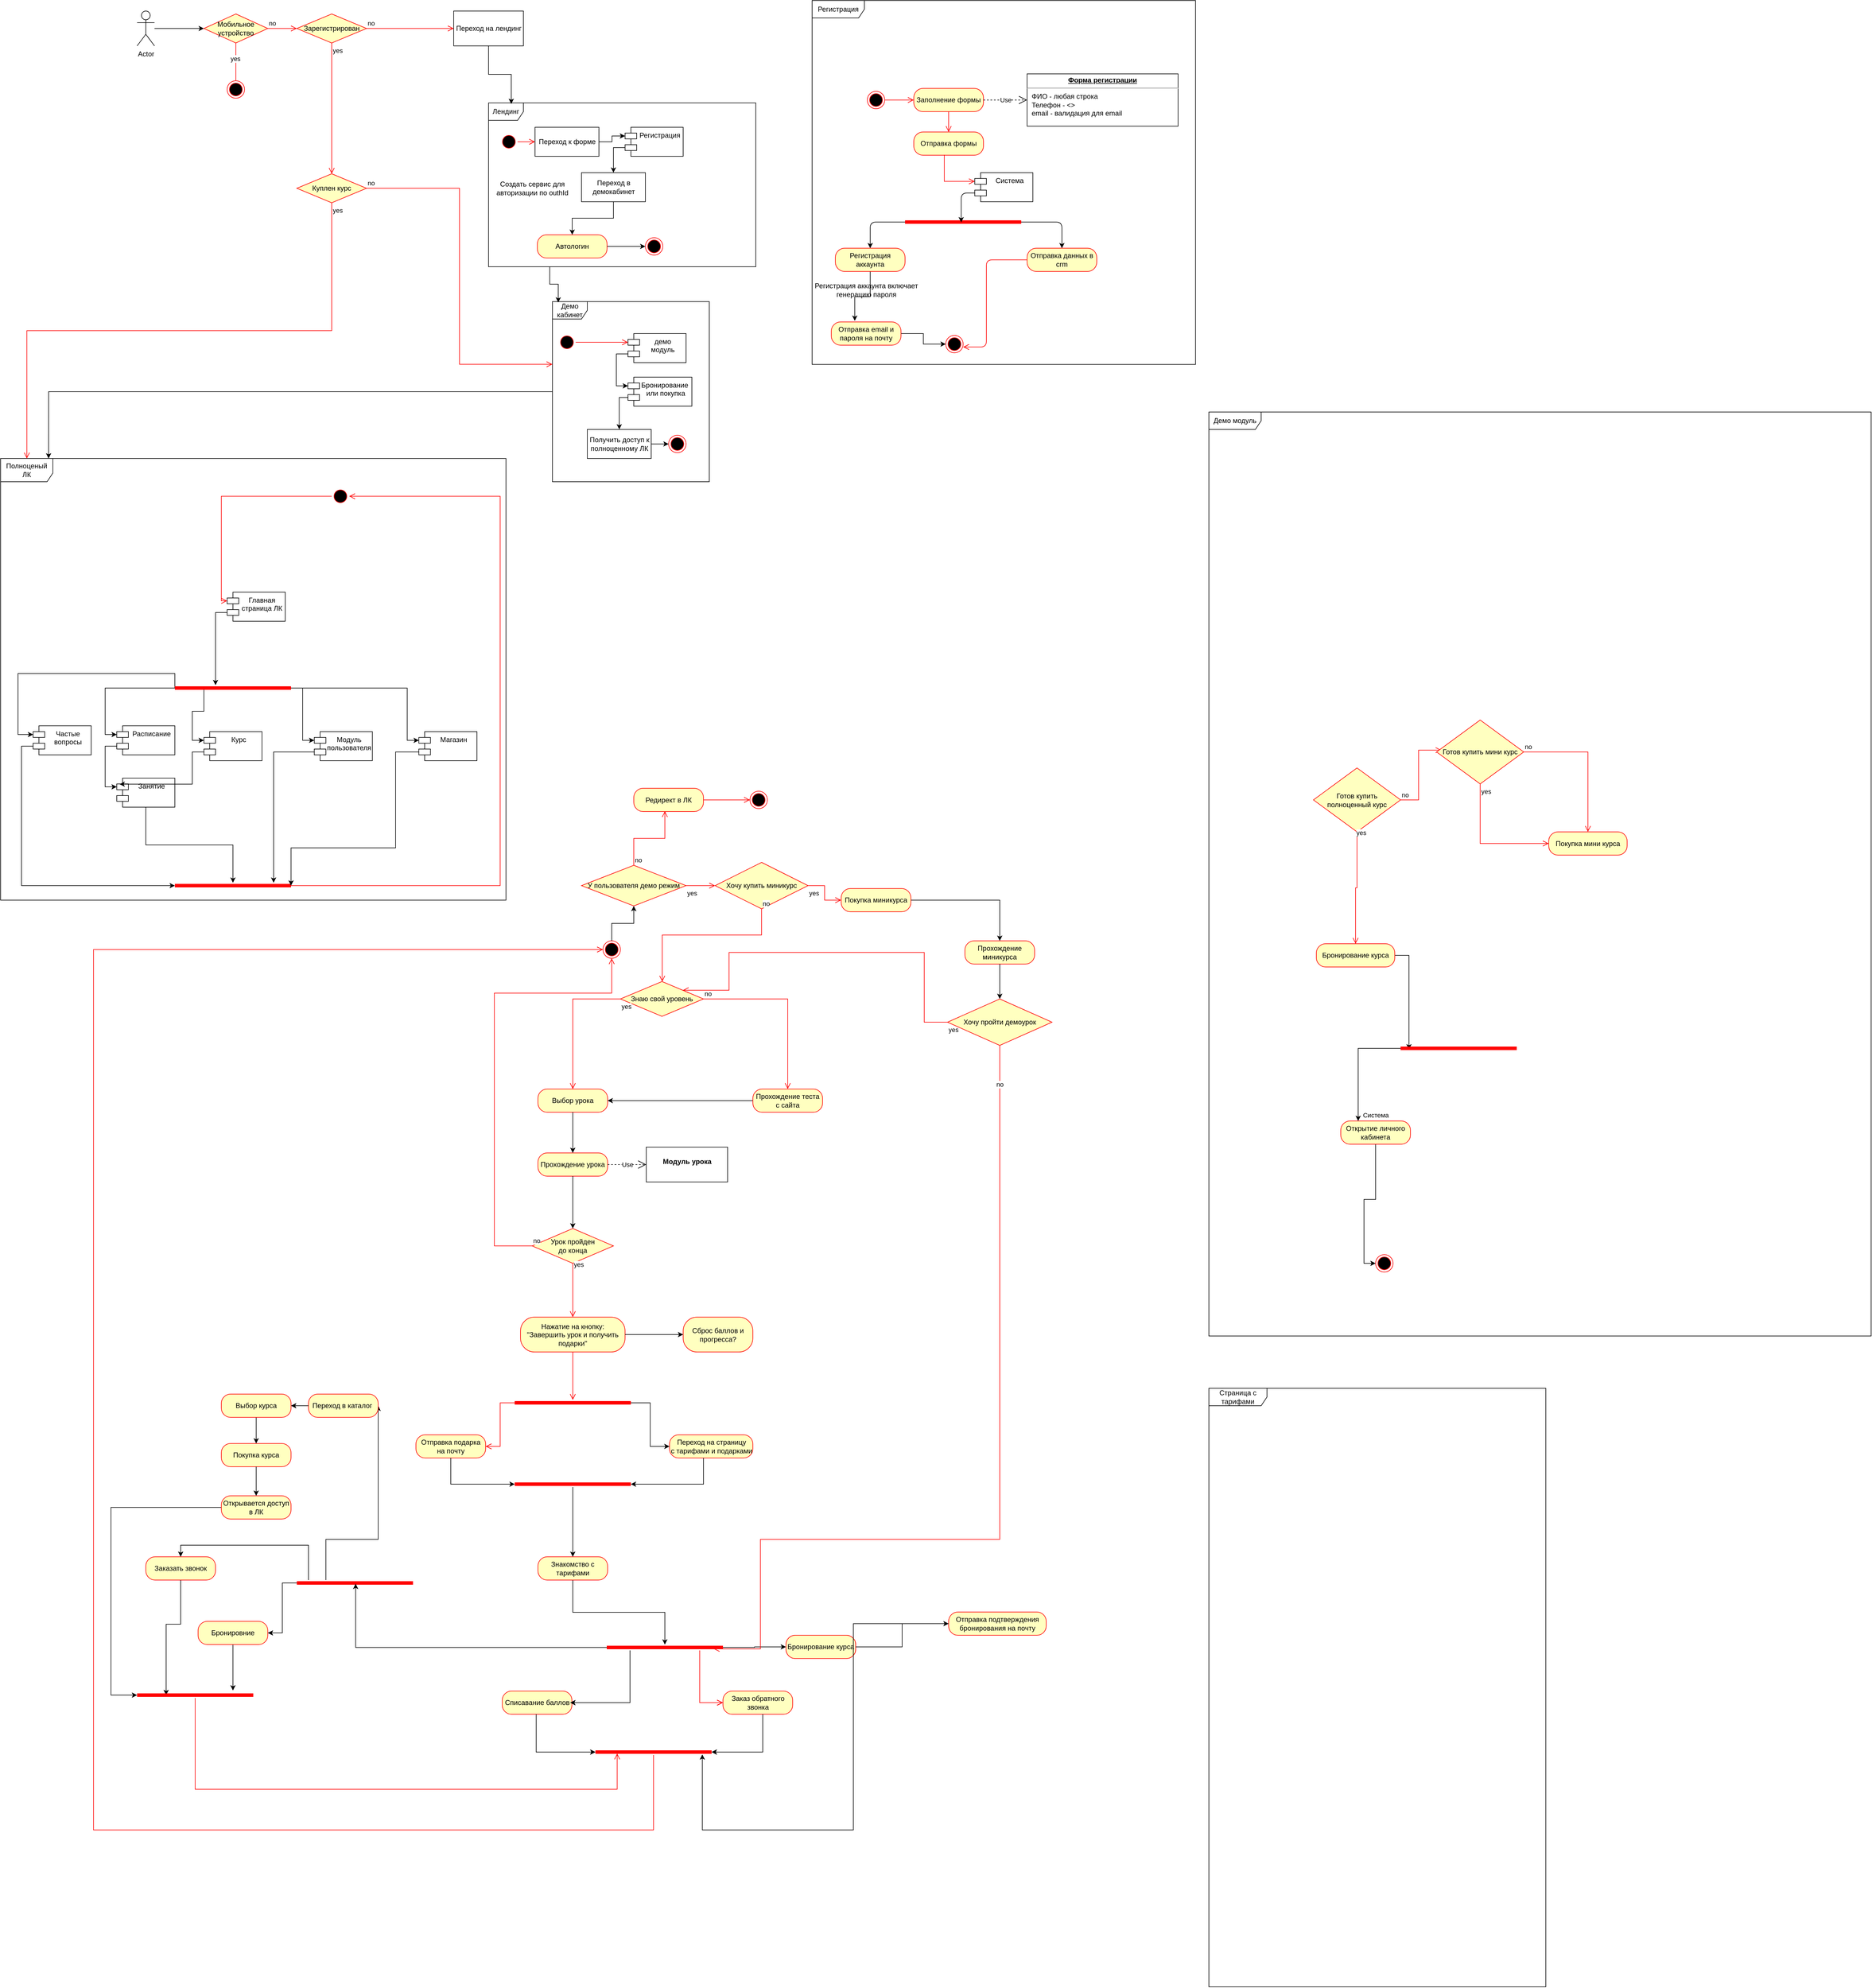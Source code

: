 <mxfile version="20.1.1" type="github">
  <diagram id="Paf4SMglVJaHUU8k5451" name="Page-1">
    <mxGraphModel dx="2284" dy="1589" grid="1" gridSize="10" guides="1" tooltips="1" connect="1" arrows="1" fold="1" page="1" pageScale="1" pageWidth="827" pageHeight="1169" math="0" shadow="0">
      <root>
        <mxCell id="0" />
        <mxCell id="1" parent="0" />
        <mxCell id="VDNFKAa24KRTbSktk4pg-112" value="Регистрация" style="shape=umlFrame;whiteSpace=wrap;html=1;width=90;height=30;" parent="1" vertex="1">
          <mxGeometry x="827" y="11.88" width="660" height="626.25" as="geometry" />
        </mxCell>
        <mxCell id="VDNFKAa24KRTbSktk4pg-28" style="edgeStyle=orthogonalEdgeStyle;rounded=0;orthogonalLoop=1;jettySize=auto;html=1;entryX=0;entryY=0.5;entryDx=0;entryDy=0;" parent="1" source="VDNFKAa24KRTbSktk4pg-10" target="VDNFKAa24KRTbSktk4pg-104" edge="1">
          <mxGeometry relative="1" as="geometry" />
        </mxCell>
        <mxCell id="VDNFKAa24KRTbSktk4pg-10" value="Actor" style="shape=umlActor;verticalLabelPosition=bottom;verticalAlign=top;html=1;" parent="1" vertex="1">
          <mxGeometry x="-335" y="30" width="30" height="60" as="geometry" />
        </mxCell>
        <mxCell id="VDNFKAa24KRTbSktk4pg-13" value="Лендинг" style="shape=umlFrame;whiteSpace=wrap;html=1;" parent="1" vertex="1">
          <mxGeometry x="270" y="188.13" width="460" height="281.87" as="geometry" />
        </mxCell>
        <mxCell id="VDNFKAa24KRTbSktk4pg-14" value="" style="ellipse;html=1;shape=endState;fillColor=#000000;strokeColor=#ff0000;" parent="1" vertex="1">
          <mxGeometry x="540" y="420" width="30" height="30" as="geometry" />
        </mxCell>
        <mxCell id="VDNFKAa24KRTbSktk4pg-19" value="" style="edgeStyle=orthogonalEdgeStyle;rounded=0;orthogonalLoop=1;jettySize=auto;html=1;entryX=0;entryY=0;entryDx=0;entryDy=15;entryPerimeter=0;" parent="1" source="VDNFKAa24KRTbSktk4pg-15" target="VDNFKAa24KRTbSktk4pg-102" edge="1">
          <mxGeometry relative="1" as="geometry">
            <mxPoint x="500.0" y="255" as="targetPoint" />
          </mxGeometry>
        </mxCell>
        <mxCell id="VDNFKAa24KRTbSktk4pg-15" value="Переход к форме" style="html=1;" parent="1" vertex="1">
          <mxGeometry x="350" y="230" width="110" height="50" as="geometry" />
        </mxCell>
        <mxCell id="VDNFKAa24KRTbSktk4pg-21" value="" style="edgeStyle=orthogonalEdgeStyle;rounded=0;orthogonalLoop=1;jettySize=auto;html=1;exitX=0;exitY=0;exitDx=0;exitDy=35;exitPerimeter=0;" parent="1" source="VDNFKAa24KRTbSktk4pg-102" target="VDNFKAa24KRTbSktk4pg-20" edge="1">
          <mxGeometry relative="1" as="geometry">
            <mxPoint x="555.0" y="280" as="sourcePoint" />
          </mxGeometry>
        </mxCell>
        <mxCell id="VDNFKAa24KRTbSktk4pg-26" style="edgeStyle=orthogonalEdgeStyle;rounded=0;orthogonalLoop=1;jettySize=auto;html=1;" parent="1" source="VDNFKAa24KRTbSktk4pg-20" target="Y5pTkPxa2dGeWgDrKIYB-10" edge="1">
          <mxGeometry relative="1" as="geometry" />
        </mxCell>
        <mxCell id="VDNFKAa24KRTbSktk4pg-20" value="Переход в &lt;br&gt;демокабинет" style="html=1;" parent="1" vertex="1">
          <mxGeometry x="430" y="308.13" width="110" height="50" as="geometry" />
        </mxCell>
        <mxCell id="VDNFKAa24KRTbSktk4pg-22" value="" style="ellipse;html=1;shape=startState;fillColor=#000000;strokeColor=#ff0000;" parent="1" vertex="1">
          <mxGeometry x="290" y="240" width="30" height="30" as="geometry" />
        </mxCell>
        <mxCell id="VDNFKAa24KRTbSktk4pg-23" value="" style="edgeStyle=orthogonalEdgeStyle;html=1;verticalAlign=bottom;endArrow=open;endSize=8;strokeColor=#ff0000;rounded=0;entryX=0;entryY=0.5;entryDx=0;entryDy=0;" parent="1" source="VDNFKAa24KRTbSktk4pg-22" target="VDNFKAa24KRTbSktk4pg-15" edge="1">
          <mxGeometry relative="1" as="geometry">
            <mxPoint x="305" y="380" as="targetPoint" />
          </mxGeometry>
        </mxCell>
        <mxCell id="VDNFKAa24KRTbSktk4pg-29" style="edgeStyle=orthogonalEdgeStyle;rounded=0;orthogonalLoop=1;jettySize=auto;html=1;entryX=0.085;entryY=0.006;entryDx=0;entryDy=0;entryPerimeter=0;" parent="1" source="VDNFKAa24KRTbSktk4pg-27" target="VDNFKAa24KRTbSktk4pg-13" edge="1">
          <mxGeometry relative="1" as="geometry" />
        </mxCell>
        <mxCell id="VDNFKAa24KRTbSktk4pg-27" value="Переход на лендинг" style="html=1;" parent="1" vertex="1">
          <mxGeometry x="210" y="30" width="120" height="60" as="geometry" />
        </mxCell>
        <mxCell id="VDNFKAa24KRTbSktk4pg-46" value="" style="edgeStyle=orthogonalEdgeStyle;rounded=0;orthogonalLoop=1;jettySize=auto;html=1;entryX=0.095;entryY=0;entryDx=0;entryDy=0;entryPerimeter=0;" parent="1" source="VDNFKAa24KRTbSktk4pg-30" target="VDNFKAa24KRTbSktk4pg-45" edge="1">
          <mxGeometry relative="1" as="geometry" />
        </mxCell>
        <mxCell id="VDNFKAa24KRTbSktk4pg-30" value="Демо кабинет" style="shape=umlFrame;whiteSpace=wrap;html=1;" parent="1" vertex="1">
          <mxGeometry x="380" y="530" width="270" height="310" as="geometry" />
        </mxCell>
        <mxCell id="VDNFKAa24KRTbSktk4pg-32" value="" style="edgeStyle=orthogonalEdgeStyle;rounded=0;orthogonalLoop=1;jettySize=auto;html=1;exitX=0.229;exitY=1;exitDx=0;exitDy=0;exitPerimeter=0;entryX=0.037;entryY=0.005;entryDx=0;entryDy=0;entryPerimeter=0;" parent="1" source="VDNFKAa24KRTbSktk4pg-13" target="VDNFKAa24KRTbSktk4pg-30" edge="1">
          <mxGeometry relative="1" as="geometry">
            <mxPoint x="470" y="265" as="sourcePoint" />
            <mxPoint x="550" y="265" as="targetPoint" />
          </mxGeometry>
        </mxCell>
        <mxCell id="VDNFKAa24KRTbSktk4pg-34" value="" style="ellipse;html=1;shape=startState;fillColor=#000000;strokeColor=#ff0000;" parent="1" vertex="1">
          <mxGeometry x="390" y="585" width="30" height="30" as="geometry" />
        </mxCell>
        <mxCell id="VDNFKAa24KRTbSktk4pg-35" value="" style="edgeStyle=orthogonalEdgeStyle;html=1;verticalAlign=bottom;endArrow=open;endSize=8;strokeColor=#ff0000;rounded=0;entryX=0;entryY=0;entryDx=0;entryDy=15;entryPerimeter=0;" parent="1" source="VDNFKAa24KRTbSktk4pg-34" target="VDNFKAa24KRTbSktk4pg-37" edge="1">
          <mxGeometry relative="1" as="geometry">
            <mxPoint x="500" y="630" as="targetPoint" />
          </mxGeometry>
        </mxCell>
        <mxCell id="VDNFKAa24KRTbSktk4pg-40" style="edgeStyle=orthogonalEdgeStyle;rounded=0;orthogonalLoop=1;jettySize=auto;html=1;exitX=0;exitY=0;exitDx=0;exitDy=35;exitPerimeter=0;entryX=0;entryY=0;entryDx=0;entryDy=15;entryPerimeter=0;" parent="1" source="VDNFKAa24KRTbSktk4pg-37" target="VDNFKAa24KRTbSktk4pg-48" edge="1">
          <mxGeometry relative="1" as="geometry" />
        </mxCell>
        <mxCell id="VDNFKAa24KRTbSktk4pg-37" value="демо&#xa;модуль" style="shape=module;align=left;spacingLeft=20;align=center;verticalAlign=top;" parent="1" vertex="1">
          <mxGeometry x="510" y="585" width="100" height="50" as="geometry" />
        </mxCell>
        <mxCell id="VDNFKAa24KRTbSktk4pg-39" value="" style="ellipse;html=1;shape=endState;fillColor=#000000;strokeColor=#ff0000;" parent="1" vertex="1">
          <mxGeometry x="580" y="760" width="30" height="30" as="geometry" />
        </mxCell>
        <mxCell id="VDNFKAa24KRTbSktk4pg-43" style="edgeStyle=orthogonalEdgeStyle;rounded=0;orthogonalLoop=1;jettySize=auto;html=1;entryX=0;entryY=0.5;entryDx=0;entryDy=0;" parent="1" source="VDNFKAa24KRTbSktk4pg-42" target="VDNFKAa24KRTbSktk4pg-39" edge="1">
          <mxGeometry relative="1" as="geometry" />
        </mxCell>
        <mxCell id="VDNFKAa24KRTbSktk4pg-42" value="Получить доступ к&lt;br&gt;полноценному ЛК" style="html=1;" parent="1" vertex="1">
          <mxGeometry x="440" y="750" width="110" height="50" as="geometry" />
        </mxCell>
        <mxCell id="VDNFKAa24KRTbSktk4pg-45" value="Полноценый&lt;br&gt;ЛК" style="shape=umlFrame;whiteSpace=wrap;html=1;width=90;height=40;" parent="1" vertex="1">
          <mxGeometry x="-570" y="800" width="870" height="760" as="geometry" />
        </mxCell>
        <mxCell id="VDNFKAa24KRTbSktk4pg-48" value="Бронирование &#xa;или покупка" style="shape=module;align=left;spacingLeft=20;align=center;verticalAlign=top;" parent="1" vertex="1">
          <mxGeometry x="510" y="660" width="110" height="50" as="geometry" />
        </mxCell>
        <mxCell id="VDNFKAa24KRTbSktk4pg-49" style="edgeStyle=orthogonalEdgeStyle;rounded=0;orthogonalLoop=1;jettySize=auto;html=1;entryX=0.5;entryY=0;entryDx=0;entryDy=0;exitX=0;exitY=0;exitDx=0;exitDy=35;exitPerimeter=0;" parent="1" source="VDNFKAa24KRTbSktk4pg-48" target="VDNFKAa24KRTbSktk4pg-42" edge="1">
          <mxGeometry relative="1" as="geometry">
            <mxPoint x="520" y="795" as="sourcePoint" />
            <mxPoint x="590" y="795" as="targetPoint" />
            <Array as="points">
              <mxPoint x="495" y="695" />
            </Array>
          </mxGeometry>
        </mxCell>
        <mxCell id="VDNFKAa24KRTbSktk4pg-51" value="" style="ellipse;html=1;shape=startState;fillColor=#000000;strokeColor=#ff0000;" parent="1" vertex="1">
          <mxGeometry y="850" width="30" height="30" as="geometry" />
        </mxCell>
        <mxCell id="VDNFKAa24KRTbSktk4pg-52" value="" style="edgeStyle=orthogonalEdgeStyle;html=1;verticalAlign=bottom;endArrow=open;endSize=8;strokeColor=#ff0000;rounded=0;entryX=0;entryY=0;entryDx=0;entryDy=15;entryPerimeter=0;" parent="1" source="VDNFKAa24KRTbSktk4pg-51" target="VDNFKAa24KRTbSktk4pg-79" edge="1">
          <mxGeometry relative="1" as="geometry">
            <mxPoint x="-175" y="1080" as="targetPoint" />
          </mxGeometry>
        </mxCell>
        <mxCell id="VDNFKAa24KRTbSktk4pg-60" style="edgeStyle=orthogonalEdgeStyle;rounded=0;orthogonalLoop=1;jettySize=auto;html=1;entryX=0;entryY=0;entryDx=0;entryDy=15;entryPerimeter=0;exitX=0;exitY=0.5;exitDx=0;exitDy=0;exitPerimeter=0;" parent="1" source="VDNFKAa24KRTbSktk4pg-54" target="VDNFKAa24KRTbSktk4pg-59" edge="1">
          <mxGeometry relative="1" as="geometry" />
        </mxCell>
        <mxCell id="VDNFKAa24KRTbSktk4pg-69" style="edgeStyle=orthogonalEdgeStyle;rounded=0;orthogonalLoop=1;jettySize=auto;html=1;exitX=0.25;exitY=0.5;exitDx=0;exitDy=0;exitPerimeter=0;entryX=0;entryY=0;entryDx=0;entryDy=15;entryPerimeter=0;" parent="1" source="VDNFKAa24KRTbSktk4pg-54" target="VDNFKAa24KRTbSktk4pg-67" edge="1">
          <mxGeometry relative="1" as="geometry" />
        </mxCell>
        <mxCell id="VDNFKAa24KRTbSktk4pg-72" style="edgeStyle=orthogonalEdgeStyle;rounded=0;orthogonalLoop=1;jettySize=auto;html=1;exitX=0.75;exitY=0.5;exitDx=0;exitDy=0;exitPerimeter=0;entryX=0;entryY=0;entryDx=0;entryDy=15;entryPerimeter=0;" parent="1" source="VDNFKAa24KRTbSktk4pg-54" target="VDNFKAa24KRTbSktk4pg-71" edge="1">
          <mxGeometry relative="1" as="geometry" />
        </mxCell>
        <mxCell id="VDNFKAa24KRTbSktk4pg-83" style="edgeStyle=orthogonalEdgeStyle;rounded=0;orthogonalLoop=1;jettySize=auto;html=1;exitX=1;exitY=0.5;exitDx=0;exitDy=0;exitPerimeter=0;entryX=0;entryY=0;entryDx=0;entryDy=15;entryPerimeter=0;" parent="1" source="VDNFKAa24KRTbSktk4pg-54" target="VDNFKAa24KRTbSktk4pg-82" edge="1">
          <mxGeometry relative="1" as="geometry">
            <Array as="points">
              <mxPoint x="130" y="1195" />
              <mxPoint x="130" y="1285" />
            </Array>
          </mxGeometry>
        </mxCell>
        <mxCell id="VDNFKAa24KRTbSktk4pg-86" style="edgeStyle=orthogonalEdgeStyle;rounded=0;orthogonalLoop=1;jettySize=auto;html=1;exitX=0;exitY=0.5;exitDx=0;exitDy=0;exitPerimeter=0;entryX=0;entryY=0;entryDx=0;entryDy=15;entryPerimeter=0;" parent="1" source="VDNFKAa24KRTbSktk4pg-54" target="VDNFKAa24KRTbSktk4pg-85" edge="1">
          <mxGeometry relative="1" as="geometry">
            <mxPoint x="-590" y="1250" as="targetPoint" />
            <Array as="points">
              <mxPoint x="-270" y="1170" />
              <mxPoint x="-540" y="1170" />
              <mxPoint x="-540" y="1275" />
            </Array>
          </mxGeometry>
        </mxCell>
        <mxCell id="VDNFKAa24KRTbSktk4pg-54" value="" style="shape=line;html=1;strokeWidth=6;strokeColor=#ff0000;" parent="1" vertex="1">
          <mxGeometry x="-270" y="1190" width="200" height="10" as="geometry" />
        </mxCell>
        <mxCell id="VDNFKAa24KRTbSktk4pg-65" style="edgeStyle=orthogonalEdgeStyle;rounded=0;orthogonalLoop=1;jettySize=auto;html=1;exitX=0;exitY=0;exitDx=0;exitDy=35;exitPerimeter=0;entryX=0;entryY=0;entryDx=0;entryDy=15;entryPerimeter=0;" parent="1" source="VDNFKAa24KRTbSktk4pg-59" target="VDNFKAa24KRTbSktk4pg-64" edge="1">
          <mxGeometry relative="1" as="geometry" />
        </mxCell>
        <mxCell id="VDNFKAa24KRTbSktk4pg-59" value="Расписание&#xa;" style="shape=module;align=left;spacingLeft=20;align=center;verticalAlign=top;" parent="1" vertex="1">
          <mxGeometry x="-370" y="1260" width="100" height="50" as="geometry" />
        </mxCell>
        <mxCell id="VDNFKAa24KRTbSktk4pg-81" style="edgeStyle=orthogonalEdgeStyle;rounded=0;orthogonalLoop=1;jettySize=auto;html=1;" parent="1" source="VDNFKAa24KRTbSktk4pg-64" target="VDNFKAa24KRTbSktk4pg-75" edge="1">
          <mxGeometry relative="1" as="geometry" />
        </mxCell>
        <mxCell id="VDNFKAa24KRTbSktk4pg-64" value="Занятие" style="shape=module;align=left;spacingLeft=20;align=center;verticalAlign=top;" parent="1" vertex="1">
          <mxGeometry x="-370" y="1350" width="100" height="50" as="geometry" />
        </mxCell>
        <mxCell id="VDNFKAa24KRTbSktk4pg-70" style="edgeStyle=orthogonalEdgeStyle;rounded=0;orthogonalLoop=1;jettySize=auto;html=1;exitX=0;exitY=0;exitDx=0;exitDy=35;exitPerimeter=0;entryX=0.048;entryY=0.208;entryDx=0;entryDy=0;entryPerimeter=0;" parent="1" source="VDNFKAa24KRTbSktk4pg-67" target="VDNFKAa24KRTbSktk4pg-64" edge="1">
          <mxGeometry relative="1" as="geometry">
            <Array as="points">
              <mxPoint x="-240" y="1305" />
              <mxPoint x="-240" y="1360" />
            </Array>
          </mxGeometry>
        </mxCell>
        <mxCell id="VDNFKAa24KRTbSktk4pg-67" value="Курс" style="shape=module;align=left;spacingLeft=20;align=center;verticalAlign=top;" parent="1" vertex="1">
          <mxGeometry x="-220" y="1270" width="100" height="50" as="geometry" />
        </mxCell>
        <mxCell id="VDNFKAa24KRTbSktk4pg-77" style="edgeStyle=orthogonalEdgeStyle;rounded=0;orthogonalLoop=1;jettySize=auto;html=1;exitX=0;exitY=0;exitDx=0;exitDy=35;exitPerimeter=0;" parent="1" source="VDNFKAa24KRTbSktk4pg-71" target="VDNFKAa24KRTbSktk4pg-75" edge="1">
          <mxGeometry relative="1" as="geometry">
            <Array as="points">
              <mxPoint x="-100" y="1305" />
            </Array>
          </mxGeometry>
        </mxCell>
        <mxCell id="VDNFKAa24KRTbSktk4pg-71" value="Модуль&#xa;пользователя" style="shape=module;align=left;spacingLeft=20;align=center;verticalAlign=top;" parent="1" vertex="1">
          <mxGeometry x="-30" y="1270" width="100" height="50" as="geometry" />
        </mxCell>
        <mxCell id="VDNFKAa24KRTbSktk4pg-75" value="" style="shape=line;html=1;strokeWidth=6;strokeColor=#ff0000;" parent="1" vertex="1">
          <mxGeometry x="-270" y="1530" width="200" height="10" as="geometry" />
        </mxCell>
        <mxCell id="VDNFKAa24KRTbSktk4pg-76" value="" style="edgeStyle=orthogonalEdgeStyle;html=1;verticalAlign=bottom;endArrow=open;endSize=8;strokeColor=#ff0000;rounded=0;entryX=1;entryY=0.5;entryDx=0;entryDy=0;" parent="1" source="VDNFKAa24KRTbSktk4pg-75" target="VDNFKAa24KRTbSktk4pg-51" edge="1">
          <mxGeometry relative="1" as="geometry">
            <mxPoint x="20" y="1370" as="targetPoint" />
            <Array as="points">
              <mxPoint x="290" y="1535" />
              <mxPoint x="290" y="865" />
            </Array>
          </mxGeometry>
        </mxCell>
        <mxCell id="VDNFKAa24KRTbSktk4pg-80" style="edgeStyle=orthogonalEdgeStyle;rounded=0;orthogonalLoop=1;jettySize=auto;html=1;exitX=0;exitY=0;exitDx=0;exitDy=35;exitPerimeter=0;" parent="1" source="VDNFKAa24KRTbSktk4pg-79" target="VDNFKAa24KRTbSktk4pg-54" edge="1">
          <mxGeometry relative="1" as="geometry">
            <Array as="points">
              <mxPoint x="-200" y="1065" />
            </Array>
          </mxGeometry>
        </mxCell>
        <mxCell id="VDNFKAa24KRTbSktk4pg-79" value="Главная&#xa;страница ЛК" style="shape=module;align=left;spacingLeft=20;align=center;verticalAlign=top;" parent="1" vertex="1">
          <mxGeometry x="-180" y="1030" width="100" height="50" as="geometry" />
        </mxCell>
        <mxCell id="VDNFKAa24KRTbSktk4pg-84" style="edgeStyle=orthogonalEdgeStyle;rounded=0;orthogonalLoop=1;jettySize=auto;html=1;exitX=0;exitY=0;exitDx=0;exitDy=35;exitPerimeter=0;entryX=1;entryY=0.5;entryDx=0;entryDy=0;entryPerimeter=0;" parent="1" source="VDNFKAa24KRTbSktk4pg-82" target="VDNFKAa24KRTbSktk4pg-75" edge="1">
          <mxGeometry relative="1" as="geometry">
            <Array as="points">
              <mxPoint x="110" y="1305" />
              <mxPoint x="110" y="1470" />
              <mxPoint x="-70" y="1470" />
            </Array>
          </mxGeometry>
        </mxCell>
        <mxCell id="VDNFKAa24KRTbSktk4pg-82" value="Магазин" style="shape=module;align=left;spacingLeft=20;align=center;verticalAlign=top;" parent="1" vertex="1">
          <mxGeometry x="150" y="1270" width="100" height="50" as="geometry" />
        </mxCell>
        <mxCell id="VDNFKAa24KRTbSktk4pg-87" style="edgeStyle=orthogonalEdgeStyle;rounded=0;orthogonalLoop=1;jettySize=auto;html=1;exitX=0;exitY=0;exitDx=0;exitDy=35;exitPerimeter=0;entryX=0;entryY=0.5;entryDx=0;entryDy=0;entryPerimeter=0;" parent="1" source="VDNFKAa24KRTbSktk4pg-85" target="VDNFKAa24KRTbSktk4pg-75" edge="1">
          <mxGeometry relative="1" as="geometry" />
        </mxCell>
        <mxCell id="VDNFKAa24KRTbSktk4pg-85" value="Частые&#xa;вопросы" style="shape=module;align=left;spacingLeft=20;align=center;verticalAlign=top;" parent="1" vertex="1">
          <mxGeometry x="-514" y="1260" width="100" height="50" as="geometry" />
        </mxCell>
        <mxCell id="VDNFKAa24KRTbSktk4pg-96" value="Зарегистрирован" style="rhombus;whiteSpace=wrap;html=1;fillColor=#ffffc0;strokeColor=#ff0000;" parent="1" vertex="1">
          <mxGeometry x="-60" y="35" width="120" height="50" as="geometry" />
        </mxCell>
        <mxCell id="VDNFKAa24KRTbSktk4pg-97" value="no" style="edgeStyle=orthogonalEdgeStyle;html=1;align=left;verticalAlign=bottom;endArrow=open;endSize=8;strokeColor=#ff0000;rounded=0;entryX=0;entryY=0.5;entryDx=0;entryDy=0;" parent="1" source="VDNFKAa24KRTbSktk4pg-96" target="VDNFKAa24KRTbSktk4pg-27" edge="1">
          <mxGeometry x="-1" relative="1" as="geometry">
            <mxPoint x="180" y="110" as="targetPoint" />
          </mxGeometry>
        </mxCell>
        <mxCell id="VDNFKAa24KRTbSktk4pg-98" value="yes" style="edgeStyle=orthogonalEdgeStyle;html=1;align=left;verticalAlign=top;endArrow=open;endSize=8;strokeColor=#ff0000;rounded=0;entryX=0.5;entryY=0;entryDx=0;entryDy=0;" parent="1" source="VDNFKAa24KRTbSktk4pg-96" target="VDNFKAa24KRTbSktk4pg-99" edge="1">
          <mxGeometry x="-1" relative="1" as="geometry">
            <mxPoint x="370" y="580" as="targetPoint" />
            <Array as="points" />
          </mxGeometry>
        </mxCell>
        <mxCell id="VDNFKAa24KRTbSktk4pg-99" value="Куплен курс" style="rhombus;whiteSpace=wrap;html=1;fillColor=#ffffc0;strokeColor=#ff0000;" parent="1" vertex="1">
          <mxGeometry x="-60" y="310" width="120" height="50" as="geometry" />
        </mxCell>
        <mxCell id="VDNFKAa24KRTbSktk4pg-100" value="no" style="edgeStyle=orthogonalEdgeStyle;html=1;align=left;verticalAlign=bottom;endArrow=open;endSize=8;strokeColor=#ff0000;rounded=0;entryX=0;entryY=0.348;entryDx=0;entryDy=0;entryPerimeter=0;" parent="1" source="VDNFKAa24KRTbSktk4pg-99" target="VDNFKAa24KRTbSktk4pg-30" edge="1">
          <mxGeometry x="-1" relative="1" as="geometry">
            <mxPoint x="320" y="530" as="targetPoint" />
          </mxGeometry>
        </mxCell>
        <mxCell id="VDNFKAa24KRTbSktk4pg-101" value="yes" style="edgeStyle=orthogonalEdgeStyle;html=1;align=left;verticalAlign=top;endArrow=open;endSize=8;strokeColor=#ff0000;rounded=0;entryX=0.052;entryY=0;entryDx=0;entryDy=0;entryPerimeter=0;" parent="1" source="VDNFKAa24KRTbSktk4pg-99" target="VDNFKAa24KRTbSktk4pg-45" edge="1">
          <mxGeometry x="-1" relative="1" as="geometry">
            <mxPoint x="180" y="610" as="targetPoint" />
          </mxGeometry>
        </mxCell>
        <mxCell id="VDNFKAa24KRTbSktk4pg-102" value="Регистрация" style="shape=module;align=left;spacingLeft=20;align=center;verticalAlign=top;" parent="1" vertex="1">
          <mxGeometry x="505" y="230" width="100" height="50" as="geometry" />
        </mxCell>
        <mxCell id="VDNFKAa24KRTbSktk4pg-104" value="Мобильное устройство" style="rhombus;whiteSpace=wrap;html=1;fillColor=#ffffc0;strokeColor=#ff0000;" parent="1" vertex="1">
          <mxGeometry x="-220" y="35" width="110" height="50" as="geometry" />
        </mxCell>
        <mxCell id="VDNFKAa24KRTbSktk4pg-105" value="no" style="edgeStyle=orthogonalEdgeStyle;html=1;align=left;verticalAlign=bottom;endArrow=open;endSize=8;strokeColor=#ff0000;rounded=0;" parent="1" source="VDNFKAa24KRTbSktk4pg-104" edge="1">
          <mxGeometry x="-1" relative="1" as="geometry">
            <mxPoint x="-60" y="60" as="targetPoint" />
          </mxGeometry>
        </mxCell>
        <mxCell id="VDNFKAa24KRTbSktk4pg-107" value="" style="ellipse;html=1;shape=endState;fillColor=#000000;strokeColor=#ff0000;" parent="1" vertex="1">
          <mxGeometry x="-180" y="150" width="30" height="30" as="geometry" />
        </mxCell>
        <mxCell id="VDNFKAa24KRTbSktk4pg-108" value="" style="edgeStyle=orthogonalEdgeStyle;html=1;align=left;verticalAlign=top;endArrow=none;endSize=8;strokeColor=#ff0000;rounded=0;entryX=0.5;entryY=0;entryDx=0;entryDy=0;" parent="1" source="VDNFKAa24KRTbSktk4pg-104" target="VDNFKAa24KRTbSktk4pg-107" edge="1">
          <mxGeometry x="-1" relative="1" as="geometry">
            <mxPoint x="-130" y="140" as="targetPoint" />
            <mxPoint x="-165" y="85" as="sourcePoint" />
          </mxGeometry>
        </mxCell>
        <mxCell id="VDNFKAa24KRTbSktk4pg-109" value="yes" style="edgeLabel;html=1;align=center;verticalAlign=middle;resizable=0;points=[];" parent="VDNFKAa24KRTbSktk4pg-108" vertex="1" connectable="0">
          <mxGeometry x="-0.176" y="-1" relative="1" as="geometry">
            <mxPoint as="offset" />
          </mxGeometry>
        </mxCell>
        <mxCell id="VDNFKAa24KRTbSktk4pg-113" value="" style="ellipse;html=1;shape=endState;fillColor=#000000;strokeColor=#ff0000;" parent="1" vertex="1">
          <mxGeometry x="922" y="168.13" width="30" height="30" as="geometry" />
        </mxCell>
        <mxCell id="VDNFKAa24KRTbSktk4pg-119" value="" style="edgeStyle=orthogonalEdgeStyle;html=1;verticalAlign=bottom;endArrow=open;endSize=8;strokeColor=#ff0000;rounded=0;entryX=0;entryY=0.5;entryDx=0;entryDy=0;exitX=1;exitY=0.5;exitDx=0;exitDy=0;" parent="1" source="VDNFKAa24KRTbSktk4pg-113" target="VDNFKAa24KRTbSktk4pg-126" edge="1">
          <mxGeometry relative="1" as="geometry">
            <mxPoint x="1072" y="238.13" as="targetPoint" />
            <mxPoint x="1062" y="203.13" as="sourcePoint" />
          </mxGeometry>
        </mxCell>
        <mxCell id="VDNFKAa24KRTbSktk4pg-123" value="&lt;p style=&quot;margin:0px;margin-top:4px;text-align:center;text-decoration:underline;&quot;&gt;&lt;b&gt;Форма регистрации&lt;/b&gt;&lt;/p&gt;&lt;hr&gt;&lt;p style=&quot;margin:0px;margin-left:8px;&quot;&gt;ФИО - любая строка&lt;/p&gt;&lt;p style=&quot;margin:0px;margin-left:8px;&quot;&gt;Телефон - &amp;lt;&amp;gt;&lt;/p&gt;&lt;p style=&quot;margin:0px;margin-left:8px;&quot;&gt;email - валидация для email&lt;/p&gt;&lt;p style=&quot;margin:0px;margin-left:8px;&quot;&gt;&lt;br&gt;&lt;/p&gt;" style="verticalAlign=top;align=left;overflow=fill;fontSize=12;fontFamily=Helvetica;html=1;" parent="1" vertex="1">
          <mxGeometry x="1197" y="138.13" width="260" height="90" as="geometry" />
        </mxCell>
        <mxCell id="VDNFKAa24KRTbSktk4pg-126" value="Заполнение формы" style="rounded=1;whiteSpace=wrap;html=1;arcSize=40;fontColor=#000000;fillColor=#ffffc0;strokeColor=#ff0000;" parent="1" vertex="1">
          <mxGeometry x="1002" y="163.13" width="120" height="40" as="geometry" />
        </mxCell>
        <mxCell id="VDNFKAa24KRTbSktk4pg-131" value="Use" style="endArrow=open;endSize=12;dashed=1;html=1;rounded=0;exitX=1;exitY=0.5;exitDx=0;exitDy=0;" parent="1" source="VDNFKAa24KRTbSktk4pg-126" target="VDNFKAa24KRTbSktk4pg-123" edge="1">
          <mxGeometry width="160" relative="1" as="geometry">
            <mxPoint x="1122" y="183.13" as="sourcePoint" />
            <mxPoint x="1217" y="338.13" as="targetPoint" />
          </mxGeometry>
        </mxCell>
        <mxCell id="VDNFKAa24KRTbSktk4pg-132" value="Отправка формы" style="rounded=1;whiteSpace=wrap;html=1;arcSize=40;fontColor=#000000;fillColor=#ffffc0;strokeColor=#ff0000;" parent="1" vertex="1">
          <mxGeometry x="1002" y="238.13" width="120" height="40" as="geometry" />
        </mxCell>
        <mxCell id="VDNFKAa24KRTbSktk4pg-135" value="" style="edgeStyle=orthogonalEdgeStyle;html=1;verticalAlign=bottom;endArrow=open;endSize=8;strokeColor=#ff0000;rounded=0;exitX=0.5;exitY=1;exitDx=0;exitDy=0;" parent="1" source="VDNFKAa24KRTbSktk4pg-126" target="VDNFKAa24KRTbSktk4pg-132" edge="1">
          <mxGeometry relative="1" as="geometry">
            <mxPoint x="1087" y="188.13" as="targetPoint" />
            <mxPoint x="1087" y="143.13" as="sourcePoint" />
          </mxGeometry>
        </mxCell>
        <mxCell id="VDNFKAa24KRTbSktk4pg-183" style="edgeStyle=orthogonalEdgeStyle;rounded=1;orthogonalLoop=1;jettySize=auto;html=1;endArrow=classic;endFill=1;entryX=0.5;entryY=0;entryDx=0;entryDy=0;" parent="1" source="VDNFKAa24KRTbSktk4pg-150" target="VDNFKAa24KRTbSktk4pg-181" edge="1">
          <mxGeometry relative="1" as="geometry">
            <mxPoint x="927" y="428.13" as="targetPoint" />
            <Array as="points">
              <mxPoint x="927" y="393.13" />
            </Array>
          </mxGeometry>
        </mxCell>
        <mxCell id="VDNFKAa24KRTbSktk4pg-186" style="edgeStyle=orthogonalEdgeStyle;rounded=1;orthogonalLoop=1;jettySize=auto;html=1;entryX=0.5;entryY=0;entryDx=0;entryDy=0;endArrow=classic;endFill=1;" parent="1" source="VDNFKAa24KRTbSktk4pg-150" target="VDNFKAa24KRTbSktk4pg-184" edge="1">
          <mxGeometry relative="1" as="geometry" />
        </mxCell>
        <mxCell id="Y5pTkPxa2dGeWgDrKIYB-8" style="edgeStyle=orthogonalEdgeStyle;rounded=0;orthogonalLoop=1;jettySize=auto;html=1;entryX=0.337;entryY=-0.049;entryDx=0;entryDy=0;entryPerimeter=0;" edge="1" parent="1" source="VDNFKAa24KRTbSktk4pg-181" target="Y5pTkPxa2dGeWgDrKIYB-5">
          <mxGeometry relative="1" as="geometry">
            <mxPoint x="927" y="530" as="targetPoint" />
          </mxGeometry>
        </mxCell>
        <mxCell id="VDNFKAa24KRTbSktk4pg-150" value="" style="shape=line;html=1;strokeWidth=6;strokeColor=#ff0000;" parent="1" vertex="1">
          <mxGeometry x="987" y="388.13" width="200" height="10" as="geometry" />
        </mxCell>
        <mxCell id="VDNFKAa24KRTbSktk4pg-151" value="" style="edgeStyle=orthogonalEdgeStyle;html=1;verticalAlign=bottom;endArrow=open;endSize=8;strokeColor=#ff0000;rounded=0;exitX=0.438;exitY=0.982;exitDx=0;exitDy=0;exitPerimeter=0;entryX=0;entryY=0;entryDx=0;entryDy=15;entryPerimeter=0;" parent="1" source="VDNFKAa24KRTbSktk4pg-132" target="VDNFKAa24KRTbSktk4pg-179" edge="1">
          <mxGeometry relative="1" as="geometry">
            <mxPoint x="1097" y="348.13" as="targetPoint" />
            <mxPoint x="1057" y="318.13" as="sourcePoint" />
          </mxGeometry>
        </mxCell>
        <mxCell id="VDNFKAa24KRTbSktk4pg-180" style="edgeStyle=orthogonalEdgeStyle;rounded=1;orthogonalLoop=1;jettySize=auto;html=1;exitX=0;exitY=0;exitDx=0;exitDy=35;exitPerimeter=0;entryX=0.483;entryY=0.55;entryDx=0;entryDy=0;entryPerimeter=0;endArrow=classic;endFill=1;" parent="1" source="VDNFKAa24KRTbSktk4pg-179" target="VDNFKAa24KRTbSktk4pg-150" edge="1">
          <mxGeometry relative="1" as="geometry" />
        </mxCell>
        <mxCell id="VDNFKAa24KRTbSktk4pg-179" value="Система" style="shape=module;align=left;spacingLeft=20;align=center;verticalAlign=top;" parent="1" vertex="1">
          <mxGeometry x="1107" y="308.13" width="100" height="50" as="geometry" />
        </mxCell>
        <mxCell id="VDNFKAa24KRTbSktk4pg-181" value="Регистрация аккаунта" style="rounded=1;whiteSpace=wrap;html=1;arcSize=40;fontColor=#000000;fillColor=#ffffc0;strokeColor=#ff0000;" parent="1" vertex="1">
          <mxGeometry x="867" y="438.13" width="120" height="40" as="geometry" />
        </mxCell>
        <mxCell id="VDNFKAa24KRTbSktk4pg-184" value="Отправка данных в crm" style="rounded=1;whiteSpace=wrap;html=1;arcSize=40;fontColor=#000000;fillColor=#ffffc0;strokeColor=#ff0000;" parent="1" vertex="1">
          <mxGeometry x="1197" y="438.13" width="120" height="40" as="geometry" />
        </mxCell>
        <mxCell id="VDNFKAa24KRTbSktk4pg-187" value="" style="ellipse;html=1;shape=endState;fillColor=#000000;strokeColor=#ff0000;" parent="1" vertex="1">
          <mxGeometry x="1057" y="588.13" width="30" height="30" as="geometry" />
        </mxCell>
        <mxCell id="VDNFKAa24KRTbSktk4pg-193" value="" style="edgeStyle=orthogonalEdgeStyle;html=1;verticalAlign=bottom;endArrow=open;endSize=8;strokeColor=#ff0000;rounded=1;" parent="1" source="VDNFKAa24KRTbSktk4pg-184" edge="1">
          <mxGeometry relative="1" as="geometry">
            <mxPoint x="1087" y="608.13" as="targetPoint" />
            <mxPoint x="1052" y="465.63" as="sourcePoint" />
            <Array as="points">
              <mxPoint x="1127" y="458.13" />
              <mxPoint x="1127" y="608.13" />
            </Array>
          </mxGeometry>
        </mxCell>
        <mxCell id="Y5pTkPxa2dGeWgDrKIYB-1" value="Демо модуль" style="shape=umlFrame;whiteSpace=wrap;html=1;width=90;height=30;" vertex="1" parent="1">
          <mxGeometry x="1510" y="720" width="1140" height="1590" as="geometry" />
        </mxCell>
        <mxCell id="Y5pTkPxa2dGeWgDrKIYB-7" style="edgeStyle=orthogonalEdgeStyle;rounded=0;orthogonalLoop=1;jettySize=auto;html=1;entryX=0;entryY=0.5;entryDx=0;entryDy=0;" edge="1" parent="1" source="Y5pTkPxa2dGeWgDrKIYB-5" target="VDNFKAa24KRTbSktk4pg-187">
          <mxGeometry relative="1" as="geometry" />
        </mxCell>
        <mxCell id="Y5pTkPxa2dGeWgDrKIYB-5" value="Отправка email и пароля&amp;nbsp;на почту" style="rounded=1;whiteSpace=wrap;html=1;arcSize=40;fontColor=#000000;fillColor=#ffffc0;strokeColor=#ff0000;" vertex="1" parent="1">
          <mxGeometry x="860" y="565" width="120" height="40" as="geometry" />
        </mxCell>
        <mxCell id="Y5pTkPxa2dGeWgDrKIYB-11" style="edgeStyle=orthogonalEdgeStyle;rounded=0;orthogonalLoop=1;jettySize=auto;html=1;entryX=0;entryY=0.5;entryDx=0;entryDy=0;" edge="1" parent="1" source="Y5pTkPxa2dGeWgDrKIYB-10" target="VDNFKAa24KRTbSktk4pg-14">
          <mxGeometry relative="1" as="geometry" />
        </mxCell>
        <mxCell id="Y5pTkPxa2dGeWgDrKIYB-10" value="Автологин" style="rounded=1;whiteSpace=wrap;html=1;arcSize=40;fontColor=#000000;fillColor=#ffffc0;strokeColor=#ff0000;" vertex="1" parent="1">
          <mxGeometry x="354" y="415" width="120" height="40" as="geometry" />
        </mxCell>
        <mxCell id="Y5pTkPxa2dGeWgDrKIYB-13" value="Регистрация аккаунта включает &lt;br&gt;генерацию пароля&lt;br&gt;" style="text;html=1;align=center;verticalAlign=middle;resizable=0;points=[];autosize=1;strokeColor=none;fillColor=none;" vertex="1" parent="1">
          <mxGeometry x="820" y="490" width="200" height="40" as="geometry" />
        </mxCell>
        <mxCell id="Y5pTkPxa2dGeWgDrKIYB-14" value="Создать сервис для&lt;br&gt;авторизации по outhId" style="text;html=1;align=center;verticalAlign=middle;resizable=0;points=[];autosize=1;strokeColor=none;fillColor=none;" vertex="1" parent="1">
          <mxGeometry x="270" y="315" width="150" height="40" as="geometry" />
        </mxCell>
        <mxCell id="Y5pTkPxa2dGeWgDrKIYB-35" value="Готов купить полноценный курс" style="rhombus;whiteSpace=wrap;html=1;fillColor=#ffffc0;strokeColor=#ff0000;" vertex="1" parent="1">
          <mxGeometry x="1690" y="1332.5" width="150" height="110" as="geometry" />
        </mxCell>
        <mxCell id="Y5pTkPxa2dGeWgDrKIYB-36" value="no" style="edgeStyle=orthogonalEdgeStyle;html=1;align=left;verticalAlign=bottom;endArrow=open;endSize=8;strokeColor=#ff0000;rounded=0;entryX=0.056;entryY=0.472;entryDx=0;entryDy=0;entryPerimeter=0;" edge="1" source="Y5pTkPxa2dGeWgDrKIYB-35" parent="1" target="Y5pTkPxa2dGeWgDrKIYB-51">
          <mxGeometry x="-1" relative="1" as="geometry">
            <mxPoint x="2045" y="1152.5" as="targetPoint" />
          </mxGeometry>
        </mxCell>
        <mxCell id="Y5pTkPxa2dGeWgDrKIYB-37" value="yes" style="edgeStyle=orthogonalEdgeStyle;html=1;align=left;verticalAlign=top;endArrow=open;endSize=8;strokeColor=#ff0000;rounded=0;entryX=0.5;entryY=0;entryDx=0;entryDy=0;" edge="1" source="Y5pTkPxa2dGeWgDrKIYB-35" parent="1" target="Y5pTkPxa2dGeWgDrKIYB-42">
          <mxGeometry x="-1" y="-13" relative="1" as="geometry">
            <mxPoint x="1905" y="1232.5" as="targetPoint" />
            <mxPoint x="10" y="-12" as="offset" />
          </mxGeometry>
        </mxCell>
        <mxCell id="Y5pTkPxa2dGeWgDrKIYB-59" style="edgeStyle=orthogonalEdgeStyle;rounded=0;orthogonalLoop=1;jettySize=auto;html=1;entryX=0.072;entryY=0.684;entryDx=0;entryDy=0;entryPerimeter=0;" edge="1" parent="1" source="Y5pTkPxa2dGeWgDrKIYB-42" target="Y5pTkPxa2dGeWgDrKIYB-57">
          <mxGeometry relative="1" as="geometry" />
        </mxCell>
        <mxCell id="Y5pTkPxa2dGeWgDrKIYB-42" value="Бронирование курса" style="rounded=1;whiteSpace=wrap;html=1;arcSize=40;fontColor=#000000;fillColor=#ffffc0;strokeColor=#ff0000;" vertex="1" parent="1">
          <mxGeometry x="1695" y="1635" width="135" height="40" as="geometry" />
        </mxCell>
        <mxCell id="Y5pTkPxa2dGeWgDrKIYB-48" style="edgeStyle=orthogonalEdgeStyle;rounded=0;orthogonalLoop=1;jettySize=auto;html=1;entryX=0;entryY=0.5;entryDx=0;entryDy=0;" edge="1" parent="1" source="Y5pTkPxa2dGeWgDrKIYB-43" target="Y5pTkPxa2dGeWgDrKIYB-47">
          <mxGeometry relative="1" as="geometry" />
        </mxCell>
        <mxCell id="Y5pTkPxa2dGeWgDrKIYB-43" value="Открытие личного кабинета" style="rounded=1;whiteSpace=wrap;html=1;arcSize=40;fontColor=#000000;fillColor=#ffffc0;strokeColor=#ff0000;" vertex="1" parent="1">
          <mxGeometry x="1737" y="1940" width="120" height="40" as="geometry" />
        </mxCell>
        <mxCell id="Y5pTkPxa2dGeWgDrKIYB-47" value="" style="ellipse;html=1;shape=endState;fillColor=#000000;strokeColor=#ff0000;" vertex="1" parent="1">
          <mxGeometry x="1797" y="2170" width="30" height="30" as="geometry" />
        </mxCell>
        <mxCell id="Y5pTkPxa2dGeWgDrKIYB-49" value="Система" style="edgeLabel;html=1;align=center;verticalAlign=middle;resizable=0;points=[];" vertex="1" connectable="0" parent="1">
          <mxGeometry x="1797.003" y="1930" as="geometry">
            <mxPoint as="offset" />
          </mxGeometry>
        </mxCell>
        <mxCell id="Y5pTkPxa2dGeWgDrKIYB-51" value="Готов купить мини курс" style="rhombus;whiteSpace=wrap;html=1;fillColor=#ffffc0;strokeColor=#ff0000;" vertex="1" parent="1">
          <mxGeometry x="1902" y="1250" width="150" height="110" as="geometry" />
        </mxCell>
        <mxCell id="Y5pTkPxa2dGeWgDrKIYB-52" value="no" style="edgeStyle=orthogonalEdgeStyle;html=1;align=left;verticalAlign=bottom;endArrow=open;endSize=8;strokeColor=#ff0000;rounded=0;exitX=1;exitY=0.5;exitDx=0;exitDy=0;" edge="1" parent="1" source="Y5pTkPxa2dGeWgDrKIYB-51" target="Y5pTkPxa2dGeWgDrKIYB-55">
          <mxGeometry x="-1" relative="1" as="geometry">
            <mxPoint x="1973.4" y="1344.42" as="targetPoint" />
            <mxPoint x="1855" y="1397.5" as="sourcePoint" />
          </mxGeometry>
        </mxCell>
        <mxCell id="Y5pTkPxa2dGeWgDrKIYB-53" value="yes" style="edgeStyle=orthogonalEdgeStyle;html=1;align=left;verticalAlign=top;endArrow=open;endSize=8;strokeColor=#ff0000;rounded=0;entryX=0;entryY=0.5;entryDx=0;entryDy=0;exitX=0.5;exitY=1;exitDx=0;exitDy=0;" edge="1" parent="1" source="Y5pTkPxa2dGeWgDrKIYB-51" target="Y5pTkPxa2dGeWgDrKIYB-55">
          <mxGeometry x="-1" relative="1" as="geometry">
            <mxPoint x="1780" y="1527.5" as="targetPoint" />
            <mxPoint x="1780" y="1452.5" as="sourcePoint" />
          </mxGeometry>
        </mxCell>
        <mxCell id="Y5pTkPxa2dGeWgDrKIYB-55" value="Покупка мини курса" style="rounded=1;whiteSpace=wrap;html=1;arcSize=40;fontColor=#000000;fillColor=#ffffc0;strokeColor=#ff0000;" vertex="1" parent="1">
          <mxGeometry x="2095" y="1442.5" width="135" height="40" as="geometry" />
        </mxCell>
        <mxCell id="Y5pTkPxa2dGeWgDrKIYB-60" style="edgeStyle=orthogonalEdgeStyle;rounded=0;orthogonalLoop=1;jettySize=auto;html=1;entryX=0.25;entryY=0;entryDx=0;entryDy=0;exitX=0;exitY=0.5;exitDx=0;exitDy=0;exitPerimeter=0;" edge="1" parent="1" source="Y5pTkPxa2dGeWgDrKIYB-57" target="Y5pTkPxa2dGeWgDrKIYB-43">
          <mxGeometry relative="1" as="geometry" />
        </mxCell>
        <mxCell id="Y5pTkPxa2dGeWgDrKIYB-57" value="" style="shape=line;html=1;strokeWidth=6;strokeColor=#ff0000;" vertex="1" parent="1">
          <mxGeometry x="1840" y="1810" width="200" height="10" as="geometry" />
        </mxCell>
        <mxCell id="Y5pTkPxa2dGeWgDrKIYB-78" value="Страница с тарифами" style="shape=umlFrame;whiteSpace=wrap;html=1;width=100;height=30;" vertex="1" parent="1">
          <mxGeometry x="1510" y="2400" width="580" height="1030" as="geometry" />
        </mxCell>
        <mxCell id="Y5pTkPxa2dGeWgDrKIYB-130" value="" style="group" vertex="1" connectable="0" parent="1">
          <mxGeometry x="130" y="1630" width="792" height="1481" as="geometry" />
        </mxCell>
        <mxCell id="Y5pTkPxa2dGeWgDrKIYB-15" value="" style="ellipse;html=1;shape=endState;fillColor=#000000;strokeColor=#ff0000;" vertex="1" parent="Y5pTkPxa2dGeWgDrKIYB-130">
          <mxGeometry x="337" width="30" height="30" as="geometry" />
        </mxCell>
        <mxCell id="Y5pTkPxa2dGeWgDrKIYB-16" value="Знаю свой уровень" style="rhombus;whiteSpace=wrap;html=1;fillColor=#ffffc0;strokeColor=#ff0000;" vertex="1" parent="Y5pTkPxa2dGeWgDrKIYB-130">
          <mxGeometry x="367" y="70" width="143" height="60" as="geometry" />
        </mxCell>
        <mxCell id="Y5pTkPxa2dGeWgDrKIYB-17" value="no" style="edgeStyle=orthogonalEdgeStyle;html=1;align=left;verticalAlign=bottom;endArrow=open;endSize=8;strokeColor=#ff0000;rounded=0;" edge="1" source="Y5pTkPxa2dGeWgDrKIYB-16" parent="Y5pTkPxa2dGeWgDrKIYB-130" target="Y5pTkPxa2dGeWgDrKIYB-31">
          <mxGeometry x="-1" relative="1" as="geometry">
            <mxPoint x="415" y="245" as="targetPoint" />
          </mxGeometry>
        </mxCell>
        <mxCell id="Y5pTkPxa2dGeWgDrKIYB-18" value="yes" style="edgeStyle=orthogonalEdgeStyle;html=1;align=left;verticalAlign=top;endArrow=open;endSize=8;strokeColor=#ff0000;rounded=0;" edge="1" source="Y5pTkPxa2dGeWgDrKIYB-16" parent="Y5pTkPxa2dGeWgDrKIYB-130" target="Y5pTkPxa2dGeWgDrKIYB-19">
          <mxGeometry x="-1" relative="1" as="geometry">
            <mxPoint x="275" y="325" as="targetPoint" />
          </mxGeometry>
        </mxCell>
        <mxCell id="Y5pTkPxa2dGeWgDrKIYB-19" value="Выбор урока" style="rounded=1;whiteSpace=wrap;html=1;arcSize=40;fontColor=#000000;fillColor=#ffffc0;strokeColor=#ff0000;" vertex="1" parent="Y5pTkPxa2dGeWgDrKIYB-130">
          <mxGeometry x="225" y="255" width="120" height="40" as="geometry" />
        </mxCell>
        <mxCell id="Y5pTkPxa2dGeWgDrKIYB-20" value="Прохождение урока" style="rounded=1;whiteSpace=wrap;html=1;arcSize=40;fontColor=#000000;fillColor=#ffffc0;strokeColor=#ff0000;" vertex="1" parent="Y5pTkPxa2dGeWgDrKIYB-130">
          <mxGeometry x="225" y="365" width="120" height="40" as="geometry" />
        </mxCell>
        <mxCell id="Y5pTkPxa2dGeWgDrKIYB-24" style="edgeStyle=orthogonalEdgeStyle;rounded=0;orthogonalLoop=1;jettySize=auto;html=1;entryX=0.5;entryY=0;entryDx=0;entryDy=0;" edge="1" parent="Y5pTkPxa2dGeWgDrKIYB-130" source="Y5pTkPxa2dGeWgDrKIYB-19" target="Y5pTkPxa2dGeWgDrKIYB-20">
          <mxGeometry relative="1" as="geometry" />
        </mxCell>
        <mxCell id="Y5pTkPxa2dGeWgDrKIYB-25" value="&lt;p style=&quot;margin:0px;margin-top:4px;text-align:center;&quot;&gt;&lt;br&gt;&lt;b&gt;Модуль урока&lt;/b&gt;&lt;/p&gt;" style="verticalAlign=top;align=left;overflow=fill;fontSize=12;fontFamily=Helvetica;html=1;" vertex="1" parent="Y5pTkPxa2dGeWgDrKIYB-130">
          <mxGeometry x="411.5" y="355" width="140" height="60" as="geometry" />
        </mxCell>
        <mxCell id="Y5pTkPxa2dGeWgDrKIYB-26" value="Use" style="endArrow=open;endSize=12;dashed=1;html=1;rounded=0;exitX=1;exitY=0.5;exitDx=0;exitDy=0;" edge="1" parent="Y5pTkPxa2dGeWgDrKIYB-130" source="Y5pTkPxa2dGeWgDrKIYB-20" target="Y5pTkPxa2dGeWgDrKIYB-25">
          <mxGeometry width="160" relative="1" as="geometry">
            <mxPoint x="425" y="475" as="sourcePoint" />
            <mxPoint x="585" y="475" as="targetPoint" />
          </mxGeometry>
        </mxCell>
        <mxCell id="Y5pTkPxa2dGeWgDrKIYB-27" value="Урок пройден&lt;br&gt;до конца" style="rhombus;whiteSpace=wrap;html=1;fillColor=#ffffc0;strokeColor=#ff0000;" vertex="1" parent="Y5pTkPxa2dGeWgDrKIYB-130">
          <mxGeometry x="215" y="495" width="140" height="60" as="geometry" />
        </mxCell>
        <mxCell id="Y5pTkPxa2dGeWgDrKIYB-30" style="edgeStyle=orthogonalEdgeStyle;rounded=0;orthogonalLoop=1;jettySize=auto;html=1;entryX=0.5;entryY=0;entryDx=0;entryDy=0;" edge="1" parent="Y5pTkPxa2dGeWgDrKIYB-130" source="Y5pTkPxa2dGeWgDrKIYB-20" target="Y5pTkPxa2dGeWgDrKIYB-27">
          <mxGeometry relative="1" as="geometry" />
        </mxCell>
        <mxCell id="Y5pTkPxa2dGeWgDrKIYB-28" value="no" style="edgeStyle=orthogonalEdgeStyle;html=1;align=left;verticalAlign=bottom;endArrow=open;endSize=8;strokeColor=#ff0000;rounded=0;entryX=0.5;entryY=1;entryDx=0;entryDy=0;" edge="1" source="Y5pTkPxa2dGeWgDrKIYB-27" parent="Y5pTkPxa2dGeWgDrKIYB-130" target="Y5pTkPxa2dGeWgDrKIYB-15">
          <mxGeometry x="-1" relative="1" as="geometry">
            <mxPoint x="852" y="-70" as="targetPoint" />
            <Array as="points">
              <mxPoint x="150" y="525" />
              <mxPoint x="150" y="90" />
              <mxPoint x="352" y="90" />
            </Array>
          </mxGeometry>
        </mxCell>
        <mxCell id="Y5pTkPxa2dGeWgDrKIYB-32" style="edgeStyle=orthogonalEdgeStyle;rounded=0;orthogonalLoop=1;jettySize=auto;html=1;entryX=1;entryY=0.5;entryDx=0;entryDy=0;" edge="1" parent="Y5pTkPxa2dGeWgDrKIYB-130" source="Y5pTkPxa2dGeWgDrKIYB-31" target="Y5pTkPxa2dGeWgDrKIYB-19">
          <mxGeometry relative="1" as="geometry" />
        </mxCell>
        <mxCell id="Y5pTkPxa2dGeWgDrKIYB-31" value="Прохождение теста с сайта" style="rounded=1;whiteSpace=wrap;html=1;arcSize=40;fontColor=#000000;fillColor=#ffffc0;strokeColor=#ff0000;" vertex="1" parent="Y5pTkPxa2dGeWgDrKIYB-130">
          <mxGeometry x="595" y="255" width="120" height="40" as="geometry" />
        </mxCell>
        <mxCell id="Y5pTkPxa2dGeWgDrKIYB-62" value="yes" style="edgeStyle=orthogonalEdgeStyle;html=1;align=left;verticalAlign=bottom;endArrow=open;endSize=8;strokeColor=#ff0000;rounded=0;exitX=0.5;exitY=1;exitDx=0;exitDy=0;entryX=0.5;entryY=0;entryDx=0;entryDy=0;" edge="1" parent="Y5pTkPxa2dGeWgDrKIYB-130" source="Y5pTkPxa2dGeWgDrKIYB-27" target="Y5pTkPxa2dGeWgDrKIYB-65">
          <mxGeometry x="-0.778" relative="1" as="geometry">
            <mxPoint x="255" y="705" as="targetPoint" />
            <mxPoint x="287" y="704" as="sourcePoint" />
            <mxPoint as="offset" />
          </mxGeometry>
        </mxCell>
        <mxCell id="Y5pTkPxa2dGeWgDrKIYB-65" value="Нажатие на кнопку:&lt;br&gt;&quot;Завершить урок и получить подарки&quot;" style="rounded=1;whiteSpace=wrap;html=1;arcSize=40;fontColor=#000000;fillColor=#ffffc0;strokeColor=#ff0000;" vertex="1" parent="Y5pTkPxa2dGeWgDrKIYB-130">
          <mxGeometry x="195" y="647.5" width="180" height="60" as="geometry" />
        </mxCell>
        <mxCell id="Y5pTkPxa2dGeWgDrKIYB-66" value="" style="edgeStyle=orthogonalEdgeStyle;html=1;verticalAlign=bottom;endArrow=open;endSize=8;strokeColor=#ff0000;rounded=0;" edge="1" source="Y5pTkPxa2dGeWgDrKIYB-65" parent="Y5pTkPxa2dGeWgDrKIYB-130" target="Y5pTkPxa2dGeWgDrKIYB-68">
          <mxGeometry relative="1" as="geometry">
            <mxPoint x="445" y="565" as="targetPoint" />
          </mxGeometry>
        </mxCell>
        <mxCell id="Y5pTkPxa2dGeWgDrKIYB-67" value="Отправка подарка на почту" style="rounded=1;whiteSpace=wrap;html=1;arcSize=40;fontColor=#000000;fillColor=#ffffc0;strokeColor=#ff0000;" vertex="1" parent="Y5pTkPxa2dGeWgDrKIYB-130">
          <mxGeometry x="15" y="850" width="120" height="40" as="geometry" />
        </mxCell>
        <mxCell id="Y5pTkPxa2dGeWgDrKIYB-68" value="" style="shape=line;html=1;strokeWidth=6;strokeColor=#ff0000;" vertex="1" parent="Y5pTkPxa2dGeWgDrKIYB-130">
          <mxGeometry x="185" y="790" width="200" height="10" as="geometry" />
        </mxCell>
        <mxCell id="Y5pTkPxa2dGeWgDrKIYB-69" value="" style="edgeStyle=orthogonalEdgeStyle;html=1;verticalAlign=bottom;endArrow=open;endSize=8;strokeColor=#ff0000;rounded=0;entryX=1;entryY=0.5;entryDx=0;entryDy=0;exitX=0;exitY=0.5;exitDx=0;exitDy=0;exitPerimeter=0;" edge="1" source="Y5pTkPxa2dGeWgDrKIYB-68" parent="Y5pTkPxa2dGeWgDrKIYB-130" target="Y5pTkPxa2dGeWgDrKIYB-67">
          <mxGeometry relative="1" as="geometry">
            <mxPoint x="385" y="835" as="targetPoint" />
          </mxGeometry>
        </mxCell>
        <mxCell id="Y5pTkPxa2dGeWgDrKIYB-70" value="Переход на страницу&lt;br&gt;с тарифами и подарками" style="rounded=1;whiteSpace=wrap;html=1;arcSize=40;fontColor=#000000;fillColor=#ffffc0;strokeColor=#ff0000;" vertex="1" parent="Y5pTkPxa2dGeWgDrKIYB-130">
          <mxGeometry x="451.5" y="850" width="143.5" height="40" as="geometry" />
        </mxCell>
        <mxCell id="Y5pTkPxa2dGeWgDrKIYB-71" style="edgeStyle=orthogonalEdgeStyle;rounded=0;orthogonalLoop=1;jettySize=auto;html=1;entryX=0;entryY=0.5;entryDx=0;entryDy=0;" edge="1" parent="Y5pTkPxa2dGeWgDrKIYB-130" source="Y5pTkPxa2dGeWgDrKIYB-68" target="Y5pTkPxa2dGeWgDrKIYB-70">
          <mxGeometry relative="1" as="geometry" />
        </mxCell>
        <mxCell id="Y5pTkPxa2dGeWgDrKIYB-107" style="edgeStyle=orthogonalEdgeStyle;rounded=0;orthogonalLoop=1;jettySize=auto;html=1;entryX=1;entryY=0.5;entryDx=0;entryDy=0;" edge="1" parent="Y5pTkPxa2dGeWgDrKIYB-130" source="Y5pTkPxa2dGeWgDrKIYB-90">
          <mxGeometry relative="1" as="geometry">
            <mxPoint x="280.52" y="1311" as="targetPoint" />
            <Array as="points">
              <mxPoint x="383.52" y="1311" />
            </Array>
          </mxGeometry>
        </mxCell>
        <mxCell id="Y5pTkPxa2dGeWgDrKIYB-90" value="" style="shape=line;html=1;strokeWidth=6;strokeColor=#ff0000;" vertex="1" parent="Y5pTkPxa2dGeWgDrKIYB-130">
          <mxGeometry x="343.52" y="1211" width="200" height="10" as="geometry" />
        </mxCell>
        <mxCell id="Y5pTkPxa2dGeWgDrKIYB-91" value="" style="edgeStyle=orthogonalEdgeStyle;html=1;verticalAlign=bottom;endArrow=open;endSize=8;strokeColor=#ff0000;rounded=0;entryX=0;entryY=0.5;entryDx=0;entryDy=0;" edge="1" source="Y5pTkPxa2dGeWgDrKIYB-90" parent="Y5pTkPxa2dGeWgDrKIYB-130" target="Y5pTkPxa2dGeWgDrKIYB-98">
          <mxGeometry relative="1" as="geometry">
            <mxPoint x="443.52" y="1291" as="targetPoint" />
            <Array as="points">
              <mxPoint x="503.52" y="1311" />
            </Array>
          </mxGeometry>
        </mxCell>
        <mxCell id="Y5pTkPxa2dGeWgDrKIYB-92" value="Бронирование курса" style="rounded=1;whiteSpace=wrap;html=1;arcSize=40;fontColor=#000000;fillColor=#ffffc0;strokeColor=#ff0000;" vertex="1" parent="Y5pTkPxa2dGeWgDrKIYB-130">
          <mxGeometry x="652" y="1195" width="120" height="40" as="geometry" />
        </mxCell>
        <mxCell id="Y5pTkPxa2dGeWgDrKIYB-94" style="edgeStyle=orthogonalEdgeStyle;rounded=0;orthogonalLoop=1;jettySize=auto;html=1;entryX=0;entryY=0.5;entryDx=0;entryDy=0;" edge="1" parent="Y5pTkPxa2dGeWgDrKIYB-130" source="Y5pTkPxa2dGeWgDrKIYB-90" target="Y5pTkPxa2dGeWgDrKIYB-92">
          <mxGeometry relative="1" as="geometry">
            <mxPoint x="662" y="1181" as="targetPoint" />
          </mxGeometry>
        </mxCell>
        <mxCell id="Y5pTkPxa2dGeWgDrKIYB-98" value="Заказ обратного звонка" style="rounded=1;whiteSpace=wrap;html=1;arcSize=40;fontColor=#000000;fillColor=#ffffc0;strokeColor=#ff0000;" vertex="1" parent="Y5pTkPxa2dGeWgDrKIYB-130">
          <mxGeometry x="543.52" y="1291" width="120" height="40" as="geometry" />
        </mxCell>
        <mxCell id="Y5pTkPxa2dGeWgDrKIYB-104" value="Списавание баллов" style="rounded=1;whiteSpace=wrap;html=1;arcSize=40;fontColor=#000000;fillColor=#ffffc0;strokeColor=#ff0000;" vertex="1" parent="Y5pTkPxa2dGeWgDrKIYB-130">
          <mxGeometry x="163.57" y="1291" width="120" height="40" as="geometry" />
        </mxCell>
        <mxCell id="Y5pTkPxa2dGeWgDrKIYB-109" value="" style="shape=line;html=1;strokeWidth=6;strokeColor=#ff0000;" vertex="1" parent="Y5pTkPxa2dGeWgDrKIYB-130">
          <mxGeometry x="324" y="1391" width="200" height="10" as="geometry" />
        </mxCell>
        <mxCell id="Y5pTkPxa2dGeWgDrKIYB-101" style="edgeStyle=orthogonalEdgeStyle;rounded=0;orthogonalLoop=1;jettySize=auto;html=1;entryX=1;entryY=0.5;entryDx=0;entryDy=0;entryPerimeter=0;" edge="1" parent="Y5pTkPxa2dGeWgDrKIYB-130" source="Y5pTkPxa2dGeWgDrKIYB-98" target="Y5pTkPxa2dGeWgDrKIYB-109">
          <mxGeometry relative="1" as="geometry">
            <mxPoint x="603.52" y="1391" as="targetPoint" />
            <Array as="points">
              <mxPoint x="612" y="1396" />
            </Array>
          </mxGeometry>
        </mxCell>
        <mxCell id="Y5pTkPxa2dGeWgDrKIYB-111" style="edgeStyle=orthogonalEdgeStyle;rounded=0;orthogonalLoop=1;jettySize=auto;html=1;entryX=0;entryY=0.5;entryDx=0;entryDy=0;entryPerimeter=0;" edge="1" parent="Y5pTkPxa2dGeWgDrKIYB-130" source="Y5pTkPxa2dGeWgDrKIYB-104" target="Y5pTkPxa2dGeWgDrKIYB-109">
          <mxGeometry relative="1" as="geometry">
            <Array as="points">
              <mxPoint x="222" y="1396" />
            </Array>
          </mxGeometry>
        </mxCell>
        <mxCell id="Y5pTkPxa2dGeWgDrKIYB-110" value="" style="edgeStyle=orthogonalEdgeStyle;html=1;verticalAlign=bottom;endArrow=open;endSize=8;strokeColor=#ff0000;rounded=0;entryX=0;entryY=0.5;entryDx=0;entryDy=0;" edge="1" source="Y5pTkPxa2dGeWgDrKIYB-109" parent="Y5pTkPxa2dGeWgDrKIYB-130" target="Y5pTkPxa2dGeWgDrKIYB-15">
          <mxGeometry relative="1" as="geometry">
            <mxPoint x="542" y="1010" as="targetPoint" />
            <Array as="points">
              <mxPoint x="424" y="1530" />
              <mxPoint x="-540" y="1530" />
              <mxPoint x="-540" y="15" />
            </Array>
          </mxGeometry>
        </mxCell>
        <mxCell id="Y5pTkPxa2dGeWgDrKIYB-116" value="Сброс баллов и прогресса?" style="whiteSpace=wrap;html=1;fillColor=#ffffc0;strokeColor=#ff0000;fontColor=#000000;rounded=1;arcSize=40;" vertex="1" parent="Y5pTkPxa2dGeWgDrKIYB-130">
          <mxGeometry x="475.0" y="647.5" width="120" height="60" as="geometry" />
        </mxCell>
        <mxCell id="Y5pTkPxa2dGeWgDrKIYB-117" value="" style="edgeStyle=orthogonalEdgeStyle;rounded=0;orthogonalLoop=1;jettySize=auto;html=1;" edge="1" parent="Y5pTkPxa2dGeWgDrKIYB-130" source="Y5pTkPxa2dGeWgDrKIYB-65" target="Y5pTkPxa2dGeWgDrKIYB-116">
          <mxGeometry relative="1" as="geometry" />
        </mxCell>
        <mxCell id="Y5pTkPxa2dGeWgDrKIYB-184" style="edgeStyle=orthogonalEdgeStyle;rounded=0;orthogonalLoop=1;jettySize=auto;html=1;entryX=0.5;entryY=0;entryDx=0;entryDy=0;" edge="1" parent="Y5pTkPxa2dGeWgDrKIYB-130" source="Y5pTkPxa2dGeWgDrKIYB-118" target="Y5pTkPxa2dGeWgDrKIYB-183">
          <mxGeometry relative="1" as="geometry" />
        </mxCell>
        <mxCell id="Y5pTkPxa2dGeWgDrKIYB-118" value="" style="shape=line;html=1;strokeWidth=6;strokeColor=#ff0000;" vertex="1" parent="Y5pTkPxa2dGeWgDrKIYB-130">
          <mxGeometry x="185" y="930" width="200" height="10" as="geometry" />
        </mxCell>
        <mxCell id="Y5pTkPxa2dGeWgDrKIYB-119" style="edgeStyle=orthogonalEdgeStyle;rounded=0;orthogonalLoop=1;jettySize=auto;html=1;entryX=0;entryY=0.5;entryDx=0;entryDy=0;entryPerimeter=0;" edge="1" parent="Y5pTkPxa2dGeWgDrKIYB-130" source="Y5pTkPxa2dGeWgDrKIYB-67" target="Y5pTkPxa2dGeWgDrKIYB-118">
          <mxGeometry relative="1" as="geometry">
            <Array as="points">
              <mxPoint x="75" y="935" />
            </Array>
          </mxGeometry>
        </mxCell>
        <mxCell id="Y5pTkPxa2dGeWgDrKIYB-122" style="edgeStyle=orthogonalEdgeStyle;rounded=0;orthogonalLoop=1;jettySize=auto;html=1;entryX=1;entryY=0.5;entryDx=0;entryDy=0;" edge="1" source="Y5pTkPxa2dGeWgDrKIYB-123" parent="Y5pTkPxa2dGeWgDrKIYB-130">
          <mxGeometry relative="1" as="geometry">
            <mxPoint x="280.52" y="1311" as="targetPoint" />
            <Array as="points">
              <mxPoint x="383.52" y="1311" />
            </Array>
          </mxGeometry>
        </mxCell>
        <mxCell id="Y5pTkPxa2dGeWgDrKIYB-123" value="" style="shape=line;html=1;strokeWidth=6;strokeColor=#ff0000;" vertex="1" parent="Y5pTkPxa2dGeWgDrKIYB-130">
          <mxGeometry x="343.52" y="1211" width="200" height="10" as="geometry" />
        </mxCell>
        <mxCell id="Y5pTkPxa2dGeWgDrKIYB-124" value="" style="edgeStyle=orthogonalEdgeStyle;html=1;verticalAlign=bottom;endArrow=open;endSize=8;strokeColor=#ff0000;rounded=0;entryX=0;entryY=0.5;entryDx=0;entryDy=0;" edge="1" source="Y5pTkPxa2dGeWgDrKIYB-123" parent="Y5pTkPxa2dGeWgDrKIYB-130">
          <mxGeometry relative="1" as="geometry">
            <mxPoint x="543.52" y="1311" as="targetPoint" />
            <Array as="points">
              <mxPoint x="503.52" y="1311" />
            </Array>
          </mxGeometry>
        </mxCell>
        <mxCell id="Y5pTkPxa2dGeWgDrKIYB-125" style="edgeStyle=orthogonalEdgeStyle;rounded=0;orthogonalLoop=1;jettySize=auto;html=1;entryX=1;entryY=0.5;entryDx=0;entryDy=0;entryPerimeter=0;" edge="1" target="Y5pTkPxa2dGeWgDrKIYB-127" parent="Y5pTkPxa2dGeWgDrKIYB-130">
          <mxGeometry relative="1" as="geometry">
            <mxPoint x="612.0" y="1331" as="sourcePoint" />
            <mxPoint x="603.52" y="1391" as="targetPoint" />
            <Array as="points">
              <mxPoint x="612" y="1396" />
            </Array>
          </mxGeometry>
        </mxCell>
        <mxCell id="Y5pTkPxa2dGeWgDrKIYB-126" style="edgeStyle=orthogonalEdgeStyle;rounded=0;orthogonalLoop=1;jettySize=auto;html=1;entryX=0;entryY=0.5;entryDx=0;entryDy=0;entryPerimeter=0;" edge="1" target="Y5pTkPxa2dGeWgDrKIYB-127" parent="Y5pTkPxa2dGeWgDrKIYB-130">
          <mxGeometry relative="1" as="geometry">
            <mxPoint x="222.0" y="1331" as="sourcePoint" />
            <Array as="points">
              <mxPoint x="222" y="1396" />
            </Array>
          </mxGeometry>
        </mxCell>
        <mxCell id="Y5pTkPxa2dGeWgDrKIYB-127" value="" style="shape=line;html=1;strokeWidth=6;strokeColor=#ff0000;" vertex="1" parent="Y5pTkPxa2dGeWgDrKIYB-130">
          <mxGeometry x="324" y="1391" width="200" height="10" as="geometry" />
        </mxCell>
        <mxCell id="Y5pTkPxa2dGeWgDrKIYB-128" value="Бронирование курса" style="rounded=1;whiteSpace=wrap;html=1;arcSize=40;fontColor=#000000;fillColor=#ffffc0;strokeColor=#ff0000;" vertex="1" parent="Y5pTkPxa2dGeWgDrKIYB-130">
          <mxGeometry x="652" y="1195" width="120" height="40" as="geometry" />
        </mxCell>
        <mxCell id="Y5pTkPxa2dGeWgDrKIYB-120" style="edgeStyle=orthogonalEdgeStyle;rounded=0;orthogonalLoop=1;jettySize=auto;html=1;entryX=1;entryY=0.5;entryDx=0;entryDy=0;entryPerimeter=0;" edge="1" parent="Y5pTkPxa2dGeWgDrKIYB-130" source="Y5pTkPxa2dGeWgDrKIYB-70" target="Y5pTkPxa2dGeWgDrKIYB-118">
          <mxGeometry relative="1" as="geometry">
            <Array as="points">
              <mxPoint x="510" y="935" />
            </Array>
          </mxGeometry>
        </mxCell>
        <mxCell id="Y5pTkPxa2dGeWgDrKIYB-185" style="edgeStyle=orthogonalEdgeStyle;rounded=0;orthogonalLoop=1;jettySize=auto;html=1;" edge="1" parent="Y5pTkPxa2dGeWgDrKIYB-130" source="Y5pTkPxa2dGeWgDrKIYB-183" target="Y5pTkPxa2dGeWgDrKIYB-123">
          <mxGeometry relative="1" as="geometry" />
        </mxCell>
        <mxCell id="Y5pTkPxa2dGeWgDrKIYB-183" value="Знакомство с тарифами" style="rounded=1;whiteSpace=wrap;html=1;arcSize=40;fontColor=#000000;fillColor=#ffffc0;strokeColor=#ff0000;" vertex="1" parent="Y5pTkPxa2dGeWgDrKIYB-130">
          <mxGeometry x="225.0" y="1060" width="120" height="40" as="geometry" />
        </mxCell>
        <mxCell id="Y5pTkPxa2dGeWgDrKIYB-188" value="yes" style="edgeStyle=orthogonalEdgeStyle;html=1;align=left;verticalAlign=top;endArrow=open;endSize=8;strokeColor=#ff0000;rounded=0;" edge="1" source="Y5pTkPxa2dGeWgDrKIYB-186" parent="1" target="Y5pTkPxa2dGeWgDrKIYB-190">
          <mxGeometry x="-1" relative="1" as="geometry">
            <mxPoint x="950" y="2100" as="targetPoint" />
          </mxGeometry>
        </mxCell>
        <mxCell id="Y5pTkPxa2dGeWgDrKIYB-195" value="" style="edgeStyle=orthogonalEdgeStyle;rounded=0;orthogonalLoop=1;jettySize=auto;html=1;" edge="1" parent="1" source="Y5pTkPxa2dGeWgDrKIYB-190" target="Y5pTkPxa2dGeWgDrKIYB-194">
          <mxGeometry relative="1" as="geometry" />
        </mxCell>
        <mxCell id="Y5pTkPxa2dGeWgDrKIYB-190" value="Покупка миникурса" style="rounded=1;whiteSpace=wrap;html=1;arcSize=40;fontColor=#000000;fillColor=#ffffc0;strokeColor=#ff0000;" vertex="1" parent="1">
          <mxGeometry x="877" y="1540" width="120" height="40" as="geometry" />
        </mxCell>
        <mxCell id="Y5pTkPxa2dGeWgDrKIYB-186" value="Хочу купить миникурс" style="rhombus;whiteSpace=wrap;html=1;fillColor=#ffffc0;strokeColor=#ff0000;" vertex="1" parent="1">
          <mxGeometry x="660" y="1495" width="160" height="80" as="geometry" />
        </mxCell>
        <mxCell id="Y5pTkPxa2dGeWgDrKIYB-187" value="no" style="edgeStyle=orthogonalEdgeStyle;html=1;align=left;verticalAlign=bottom;endArrow=open;endSize=8;strokeColor=#ff0000;rounded=0;" edge="1" source="Y5pTkPxa2dGeWgDrKIYB-186" parent="1" target="Y5pTkPxa2dGeWgDrKIYB-16">
          <mxGeometry x="-1" relative="1" as="geometry">
            <mxPoint x="1090" y="2020" as="targetPoint" />
            <Array as="points">
              <mxPoint x="740" y="1620" />
              <mxPoint x="569" y="1620" />
            </Array>
          </mxGeometry>
        </mxCell>
        <mxCell id="Y5pTkPxa2dGeWgDrKIYB-194" value="Прохождение миникурса" style="rounded=1;whiteSpace=wrap;html=1;arcSize=40;fontColor=#000000;fillColor=#ffffc0;strokeColor=#ff0000;" vertex="1" parent="1">
          <mxGeometry x="1090" y="1630" width="120" height="40" as="geometry" />
        </mxCell>
        <mxCell id="Y5pTkPxa2dGeWgDrKIYB-196" style="edgeStyle=orthogonalEdgeStyle;rounded=0;orthogonalLoop=1;jettySize=auto;html=1;entryX=0.5;entryY=0;entryDx=0;entryDy=0;" edge="1" parent="1" source="Y5pTkPxa2dGeWgDrKIYB-194" target="Y5pTkPxa2dGeWgDrKIYB-197">
          <mxGeometry relative="1" as="geometry" />
        </mxCell>
        <mxCell id="Y5pTkPxa2dGeWgDrKIYB-198" value="no" style="edgeStyle=orthogonalEdgeStyle;html=1;align=left;verticalAlign=bottom;endArrow=open;endSize=8;strokeColor=#ff0000;rounded=0;entryX=0.921;entryY=0.747;entryDx=0;entryDy=0;entryPerimeter=0;" edge="1" source="Y5pTkPxa2dGeWgDrKIYB-197" parent="1" target="Y5pTkPxa2dGeWgDrKIYB-123">
          <mxGeometry x="-1" relative="1" as="geometry">
            <mxPoint x="1150" y="2010" as="targetPoint" />
            <Array as="points">
              <mxPoint x="1150" y="2660" />
              <mxPoint x="738" y="2660" />
            </Array>
          </mxGeometry>
        </mxCell>
        <mxCell id="Y5pTkPxa2dGeWgDrKIYB-200" value="no" style="edgeLabel;html=1;align=center;verticalAlign=middle;resizable=0;points=[];" vertex="1" connectable="0" parent="Y5pTkPxa2dGeWgDrKIYB-198">
          <mxGeometry x="-0.731" y="-1" relative="1" as="geometry">
            <mxPoint x="1" y="-139" as="offset" />
          </mxGeometry>
        </mxCell>
        <mxCell id="Y5pTkPxa2dGeWgDrKIYB-199" value="yes" style="edgeStyle=orthogonalEdgeStyle;html=1;align=left;verticalAlign=top;endArrow=open;endSize=8;strokeColor=#ff0000;rounded=0;entryX=1;entryY=0;entryDx=0;entryDy=0;" edge="1" source="Y5pTkPxa2dGeWgDrKIYB-197" parent="1" target="Y5pTkPxa2dGeWgDrKIYB-16">
          <mxGeometry x="-1" relative="1" as="geometry">
            <mxPoint x="950" y="1970" as="targetPoint" />
            <Array as="points">
              <mxPoint x="1020" y="1770" />
              <mxPoint x="1020" y="1650" />
              <mxPoint x="684" y="1650" />
            </Array>
          </mxGeometry>
        </mxCell>
        <mxCell id="Y5pTkPxa2dGeWgDrKIYB-197" value="Хочу пройти демоурок" style="rhombus;whiteSpace=wrap;html=1;fillColor=#ffffc0;strokeColor=#ff0000;" vertex="1" parent="1">
          <mxGeometry x="1060" y="1730" width="180" height="80" as="geometry" />
        </mxCell>
        <mxCell id="Y5pTkPxa2dGeWgDrKIYB-203" style="edgeStyle=orthogonalEdgeStyle;rounded=0;orthogonalLoop=1;jettySize=auto;html=1;entryX=0.92;entryY=0.905;entryDx=0;entryDy=0;entryPerimeter=0;" edge="1" parent="1" source="Y5pTkPxa2dGeWgDrKIYB-201" target="Y5pTkPxa2dGeWgDrKIYB-127">
          <mxGeometry relative="1" as="geometry">
            <Array as="points">
              <mxPoint x="898" y="2805" />
              <mxPoint x="898" y="3160" />
              <mxPoint x="638" y="3160" />
            </Array>
          </mxGeometry>
        </mxCell>
        <mxCell id="Y5pTkPxa2dGeWgDrKIYB-201" value="Отправка подтверждения бронирования на почту" style="rounded=1;whiteSpace=wrap;html=1;arcSize=40;fontColor=#000000;fillColor=#ffffc0;strokeColor=#ff0000;" vertex="1" parent="1">
          <mxGeometry x="1062" y="2785" width="168" height="40" as="geometry" />
        </mxCell>
        <mxCell id="Y5pTkPxa2dGeWgDrKIYB-202" value="" style="edgeStyle=orthogonalEdgeStyle;rounded=0;orthogonalLoop=1;jettySize=auto;html=1;" edge="1" parent="1" source="Y5pTkPxa2dGeWgDrKIYB-128" target="Y5pTkPxa2dGeWgDrKIYB-201">
          <mxGeometry relative="1" as="geometry" />
        </mxCell>
        <mxCell id="Y5pTkPxa2dGeWgDrKIYB-270" style="edgeStyle=orthogonalEdgeStyle;rounded=0;orthogonalLoop=1;jettySize=auto;html=1;entryX=1;entryY=0.5;entryDx=0;entryDy=0;" edge="1" parent="1" source="Y5pTkPxa2dGeWgDrKIYB-267" target="Y5pTkPxa2dGeWgDrKIYB-268">
          <mxGeometry relative="1" as="geometry" />
        </mxCell>
        <mxCell id="Y5pTkPxa2dGeWgDrKIYB-272" style="edgeStyle=orthogonalEdgeStyle;rounded=0;orthogonalLoop=1;jettySize=auto;html=1;" edge="1" parent="1" source="Y5pTkPxa2dGeWgDrKIYB-267" target="Y5pTkPxa2dGeWgDrKIYB-271">
          <mxGeometry relative="1" as="geometry">
            <Array as="points">
              <mxPoint x="-40" y="2670" />
            </Array>
          </mxGeometry>
        </mxCell>
        <mxCell id="Y5pTkPxa2dGeWgDrKIYB-274" style="edgeStyle=orthogonalEdgeStyle;rounded=0;orthogonalLoop=1;jettySize=auto;html=1;entryX=1;entryY=0.5;entryDx=0;entryDy=0;" edge="1" parent="1" source="Y5pTkPxa2dGeWgDrKIYB-267" target="Y5pTkPxa2dGeWgDrKIYB-258">
          <mxGeometry relative="1" as="geometry">
            <Array as="points">
              <mxPoint x="-10" y="2660" />
              <mxPoint x="80" y="2660" />
            </Array>
          </mxGeometry>
        </mxCell>
        <mxCell id="Y5pTkPxa2dGeWgDrKIYB-267" value="" style="shape=line;html=1;strokeWidth=6;strokeColor=#ff0000;" vertex="1" parent="1">
          <mxGeometry x="-60" y="2730" width="200" height="10" as="geometry" />
        </mxCell>
        <mxCell id="Y5pTkPxa2dGeWgDrKIYB-277" style="edgeStyle=orthogonalEdgeStyle;rounded=0;orthogonalLoop=1;jettySize=auto;html=1;entryX=0.25;entryY=0.5;entryDx=0;entryDy=0;entryPerimeter=0;exitX=0.5;exitY=1;exitDx=0;exitDy=0;" edge="1" parent="1" source="Y5pTkPxa2dGeWgDrKIYB-271" target="Y5pTkPxa2dGeWgDrKIYB-275">
          <mxGeometry relative="1" as="geometry">
            <Array as="points">
              <mxPoint x="-260" y="2806" />
              <mxPoint x="-285" y="2806" />
            </Array>
          </mxGeometry>
        </mxCell>
        <mxCell id="Y5pTkPxa2dGeWgDrKIYB-271" value="Заказать звонок" style="rounded=1;whiteSpace=wrap;html=1;arcSize=40;fontColor=#000000;fillColor=#ffffc0;strokeColor=#ff0000;" vertex="1" parent="1">
          <mxGeometry x="-320" y="2690" width="120" height="40" as="geometry" />
        </mxCell>
        <mxCell id="Y5pTkPxa2dGeWgDrKIYB-96" style="edgeStyle=orthogonalEdgeStyle;rounded=0;orthogonalLoop=1;jettySize=auto;html=1;entryX=0.506;entryY=0.637;entryDx=0;entryDy=0;entryPerimeter=0;" edge="1" parent="1" source="Y5pTkPxa2dGeWgDrKIYB-90" target="Y5pTkPxa2dGeWgDrKIYB-267">
          <mxGeometry relative="1" as="geometry">
            <mxPoint x="410.52" y="2846" as="targetPoint" />
          </mxGeometry>
        </mxCell>
        <mxCell id="Y5pTkPxa2dGeWgDrKIYB-273" style="edgeStyle=orthogonalEdgeStyle;rounded=0;orthogonalLoop=1;jettySize=auto;html=1;" edge="1" parent="1" source="Y5pTkPxa2dGeWgDrKIYB-259" target="Y5pTkPxa2dGeWgDrKIYB-95">
          <mxGeometry relative="1" as="geometry" />
        </mxCell>
        <mxCell id="Y5pTkPxa2dGeWgDrKIYB-259" value="Выбор курса" style="rounded=1;whiteSpace=wrap;html=1;arcSize=40;fontColor=#000000;fillColor=#ffffc0;strokeColor=#ff0000;" vertex="1" parent="1">
          <mxGeometry x="-190" y="2410" width="120" height="40" as="geometry" />
        </mxCell>
        <mxCell id="Y5pTkPxa2dGeWgDrKIYB-95" value="Покупка курса" style="rounded=1;whiteSpace=wrap;html=1;arcSize=40;fontColor=#000000;fillColor=#ffffc0;strokeColor=#ff0000;" vertex="1" parent="1">
          <mxGeometry x="-190" y="2495" width="120" height="40" as="geometry" />
        </mxCell>
        <mxCell id="Y5pTkPxa2dGeWgDrKIYB-276" style="edgeStyle=orthogonalEdgeStyle;rounded=0;orthogonalLoop=1;jettySize=auto;html=1;entryX=0;entryY=0.5;entryDx=0;entryDy=0;entryPerimeter=0;" edge="1" parent="1" source="Y5pTkPxa2dGeWgDrKIYB-191" target="Y5pTkPxa2dGeWgDrKIYB-275">
          <mxGeometry relative="1" as="geometry">
            <Array as="points">
              <mxPoint x="-380" y="2605" />
              <mxPoint x="-380" y="2928" />
            </Array>
          </mxGeometry>
        </mxCell>
        <mxCell id="Y5pTkPxa2dGeWgDrKIYB-191" value="Открывается доступ в ЛК" style="rounded=1;whiteSpace=wrap;html=1;arcSize=40;fontColor=#000000;fillColor=#ffffc0;strokeColor=#ff0000;" vertex="1" parent="1">
          <mxGeometry x="-190" y="2585" width="120" height="40" as="geometry" />
        </mxCell>
        <mxCell id="Y5pTkPxa2dGeWgDrKIYB-258" value="Переход в каталог&amp;nbsp;" style="rounded=1;whiteSpace=wrap;html=1;arcSize=40;fontColor=#000000;fillColor=#ffffc0;strokeColor=#ff0000;" vertex="1" parent="1">
          <mxGeometry x="-40.0" y="2410" width="120" height="40" as="geometry" />
        </mxCell>
        <mxCell id="Y5pTkPxa2dGeWgDrKIYB-260" value="" style="edgeStyle=orthogonalEdgeStyle;rounded=0;orthogonalLoop=1;jettySize=auto;html=1;" edge="1" parent="1" source="Y5pTkPxa2dGeWgDrKIYB-258" target="Y5pTkPxa2dGeWgDrKIYB-259">
          <mxGeometry relative="1" as="geometry" />
        </mxCell>
        <mxCell id="Y5pTkPxa2dGeWgDrKIYB-192" value="" style="edgeStyle=orthogonalEdgeStyle;rounded=0;orthogonalLoop=1;jettySize=auto;html=1;" edge="1" parent="1" source="Y5pTkPxa2dGeWgDrKIYB-95" target="Y5pTkPxa2dGeWgDrKIYB-191">
          <mxGeometry relative="1" as="geometry" />
        </mxCell>
        <mxCell id="Y5pTkPxa2dGeWgDrKIYB-275" value="" style="shape=line;html=1;strokeWidth=6;strokeColor=#ff0000;" vertex="1" parent="1">
          <mxGeometry x="-335" y="2923" width="200" height="10" as="geometry" />
        </mxCell>
        <mxCell id="Y5pTkPxa2dGeWgDrKIYB-278" style="edgeStyle=orthogonalEdgeStyle;rounded=0;orthogonalLoop=1;jettySize=auto;html=1;" edge="1" parent="1" source="Y5pTkPxa2dGeWgDrKIYB-268">
          <mxGeometry relative="1" as="geometry">
            <mxPoint x="-170" y="2920" as="targetPoint" />
          </mxGeometry>
        </mxCell>
        <mxCell id="Y5pTkPxa2dGeWgDrKIYB-268" value="Бронировние" style="rounded=1;whiteSpace=wrap;html=1;arcSize=40;fontColor=#000000;fillColor=#ffffc0;strokeColor=#ff0000;" vertex="1" parent="1">
          <mxGeometry x="-230" y="2801" width="120" height="40" as="geometry" />
        </mxCell>
        <mxCell id="Y5pTkPxa2dGeWgDrKIYB-286" value="" style="edgeStyle=orthogonalEdgeStyle;html=1;verticalAlign=bottom;endArrow=open;endSize=8;strokeColor=#ff0000;rounded=0;entryX=0.187;entryY=0.74;entryDx=0;entryDy=0;entryPerimeter=0;" edge="1" parent="1" source="Y5pTkPxa2dGeWgDrKIYB-275" target="Y5pTkPxa2dGeWgDrKIYB-127">
          <mxGeometry relative="1" as="geometry">
            <mxPoint x="40" y="2630" as="targetPoint" />
            <mxPoint x="40" y="2560" as="sourcePoint" />
            <Array as="points">
              <mxPoint x="-235" y="3090" />
              <mxPoint x="491" y="3090" />
            </Array>
          </mxGeometry>
        </mxCell>
        <mxCell id="Y5pTkPxa2dGeWgDrKIYB-287" value="У пользователя демо режим" style="rhombus;whiteSpace=wrap;html=1;fillColor=#ffffc0;strokeColor=#ff0000;" vertex="1" parent="1">
          <mxGeometry x="430" y="1500" width="180" height="70" as="geometry" />
        </mxCell>
        <mxCell id="Y5pTkPxa2dGeWgDrKIYB-288" value="no" style="edgeStyle=orthogonalEdgeStyle;html=1;align=left;verticalAlign=bottom;endArrow=open;endSize=8;strokeColor=#ff0000;rounded=0;entryX=0.446;entryY=0.983;entryDx=0;entryDy=0;entryPerimeter=0;" edge="1" source="Y5pTkPxa2dGeWgDrKIYB-287" parent="1" target="Y5pTkPxa2dGeWgDrKIYB-291">
          <mxGeometry x="-1" relative="1" as="geometry">
            <mxPoint x="580" y="1450" as="targetPoint" />
          </mxGeometry>
        </mxCell>
        <mxCell id="Y5pTkPxa2dGeWgDrKIYB-289" value="yes" style="edgeStyle=orthogonalEdgeStyle;html=1;align=left;verticalAlign=top;endArrow=open;endSize=8;strokeColor=#ff0000;rounded=0;" edge="1" source="Y5pTkPxa2dGeWgDrKIYB-287" parent="1" target="Y5pTkPxa2dGeWgDrKIYB-186">
          <mxGeometry x="-1" relative="1" as="geometry">
            <mxPoint x="520" y="1780" as="targetPoint" />
          </mxGeometry>
        </mxCell>
        <mxCell id="Y5pTkPxa2dGeWgDrKIYB-290" style="edgeStyle=orthogonalEdgeStyle;rounded=0;orthogonalLoop=1;jettySize=auto;html=1;" edge="1" parent="1" source="Y5pTkPxa2dGeWgDrKIYB-15" target="Y5pTkPxa2dGeWgDrKIYB-287">
          <mxGeometry relative="1" as="geometry" />
        </mxCell>
        <mxCell id="Y5pTkPxa2dGeWgDrKIYB-291" value="Редирект в ЛК" style="rounded=1;whiteSpace=wrap;html=1;arcSize=40;fontColor=#000000;fillColor=#ffffc0;strokeColor=#ff0000;" vertex="1" parent="1">
          <mxGeometry x="520" y="1367.5" width="120" height="40" as="geometry" />
        </mxCell>
        <mxCell id="Y5pTkPxa2dGeWgDrKIYB-292" value="" style="edgeStyle=orthogonalEdgeStyle;html=1;verticalAlign=bottom;endArrow=open;endSize=8;strokeColor=#ff0000;rounded=0;entryX=0;entryY=0.5;entryDx=0;entryDy=0;" edge="1" source="Y5pTkPxa2dGeWgDrKIYB-291" parent="1" target="Y5pTkPxa2dGeWgDrKIYB-293">
          <mxGeometry relative="1" as="geometry">
            <mxPoint x="570" y="1710" as="targetPoint" />
          </mxGeometry>
        </mxCell>
        <mxCell id="Y5pTkPxa2dGeWgDrKIYB-293" value="" style="ellipse;html=1;shape=endState;fillColor=#000000;strokeColor=#ff0000;" vertex="1" parent="1">
          <mxGeometry x="720" y="1372.5" width="30" height="30" as="geometry" />
        </mxCell>
      </root>
    </mxGraphModel>
  </diagram>
</mxfile>
